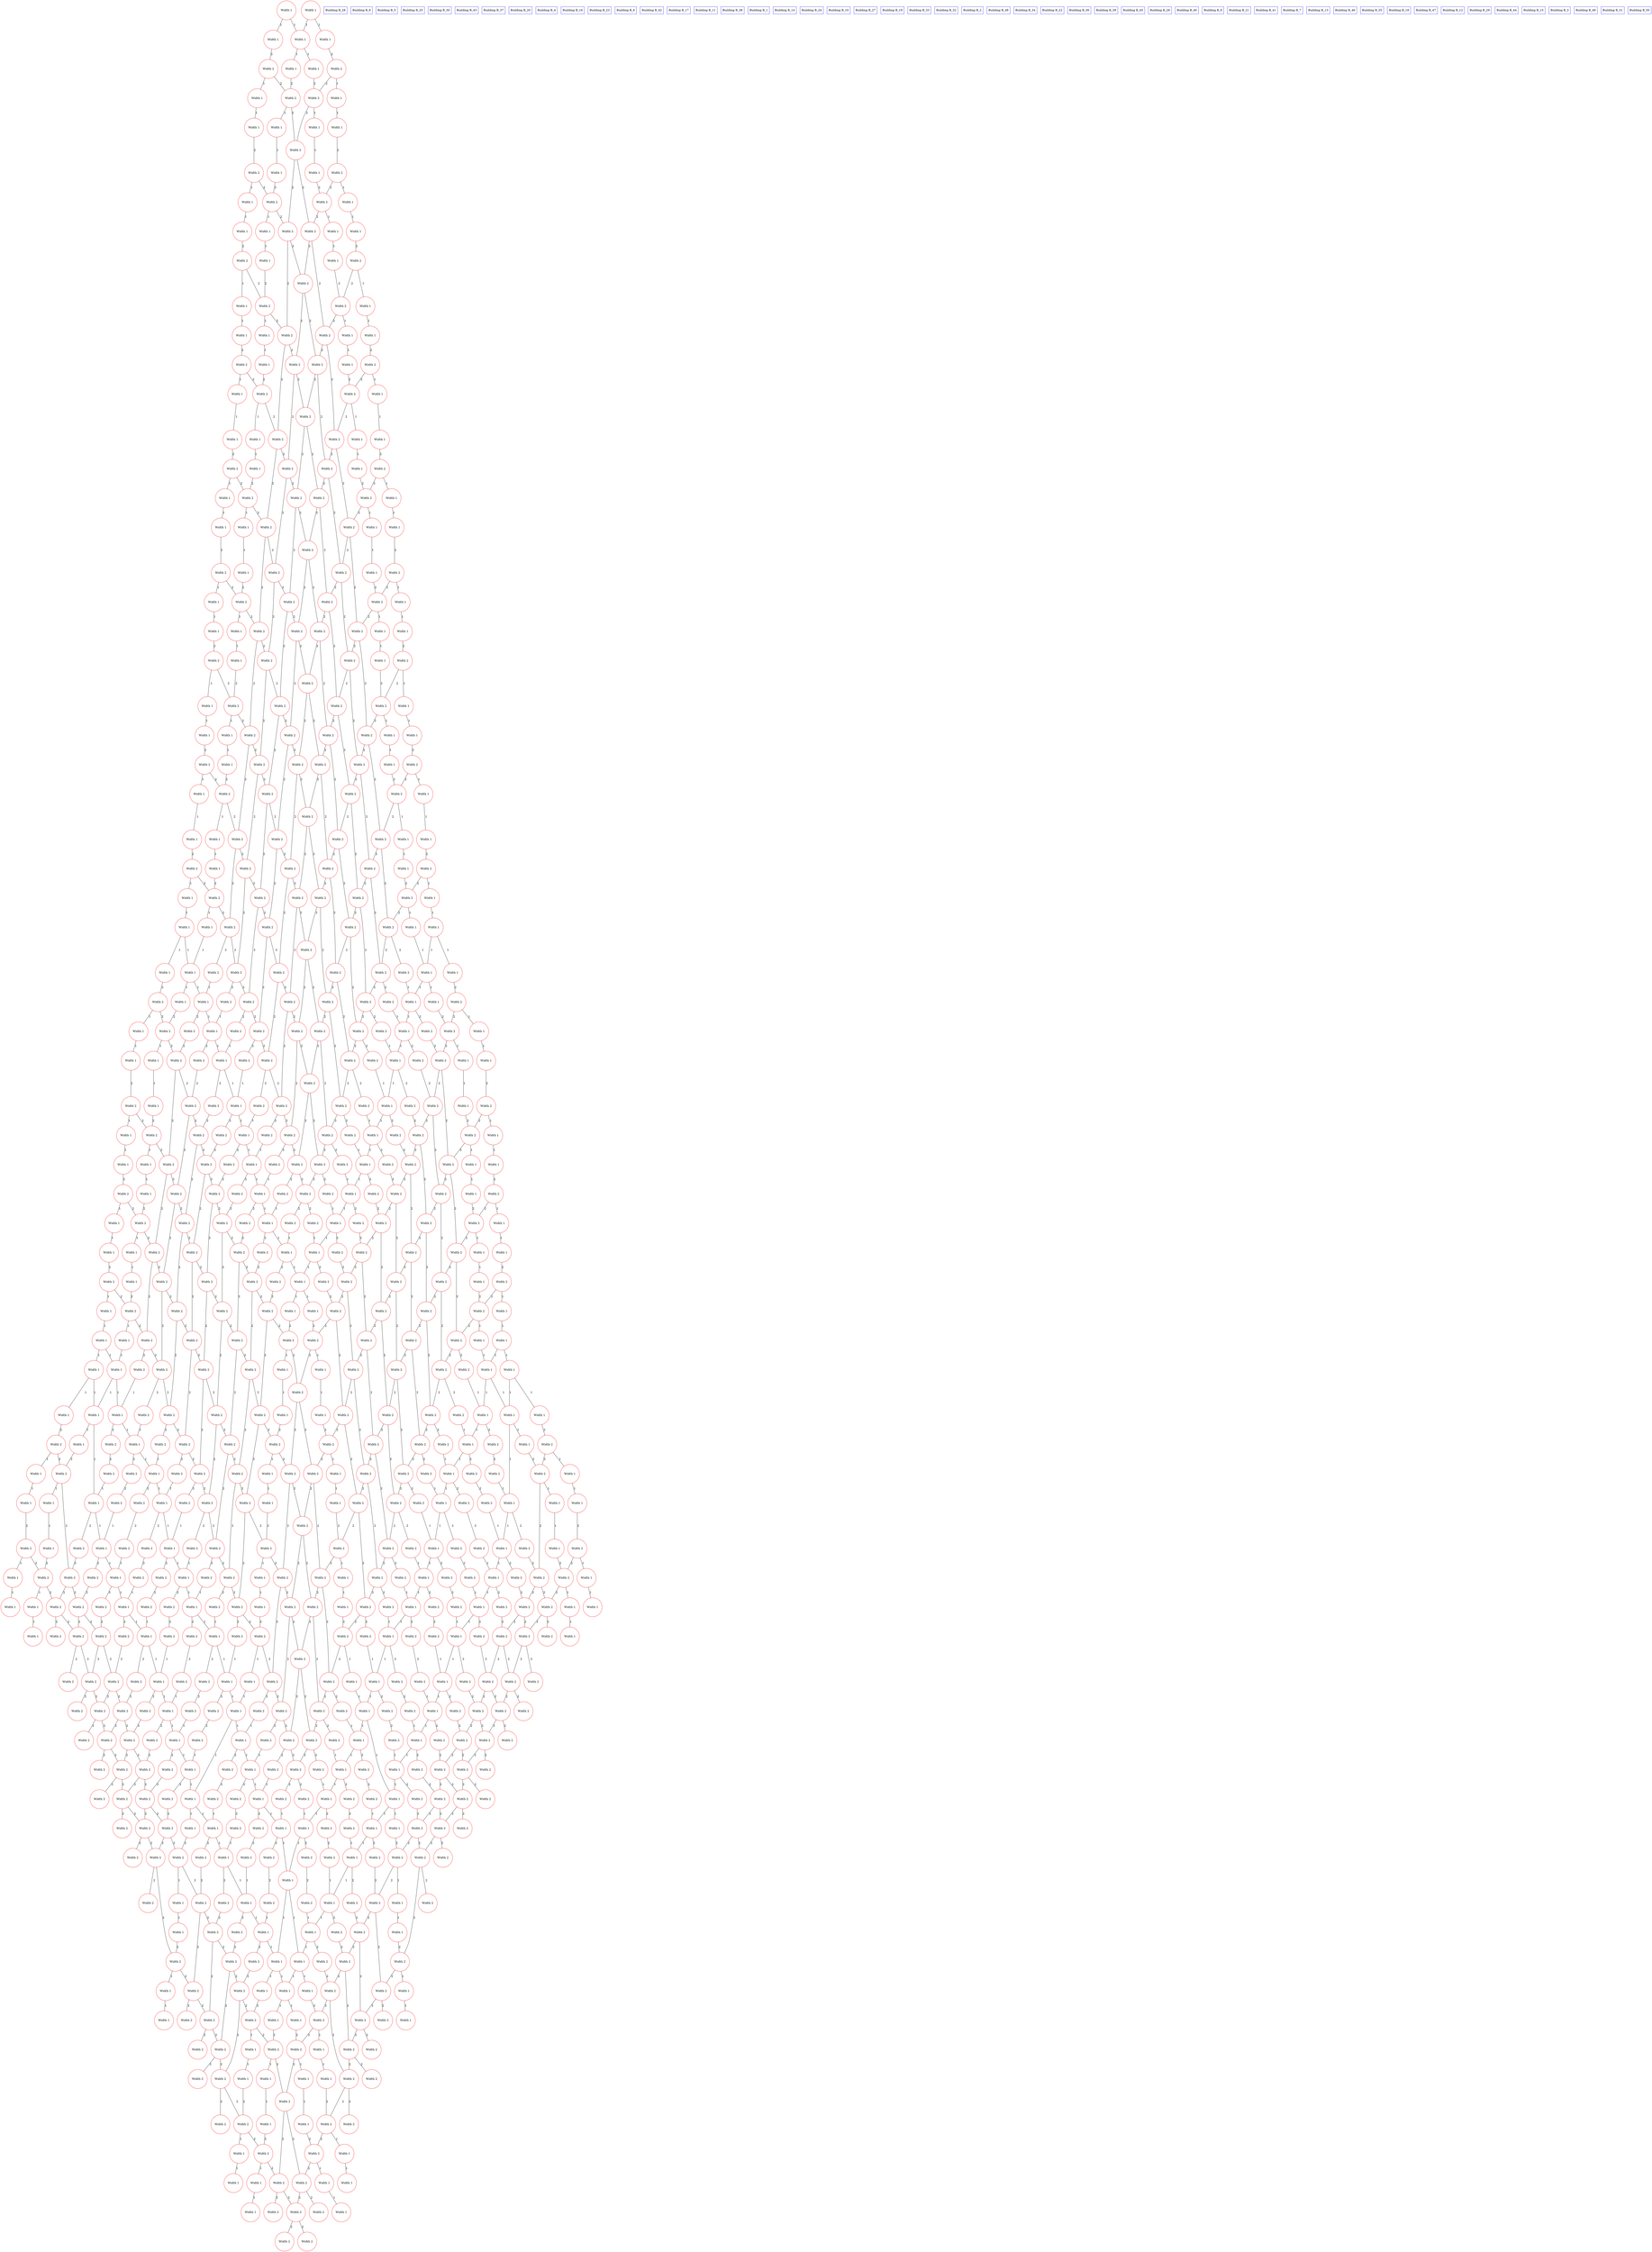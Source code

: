 graph G {
  "R_0_10" -- "R_10_10" [label="1"];
  "R_0_10" -- "R_0_19" [label="1"];
  "R_0_19" -- "R_0_20" [label="2"];
  "R_0_20" -- "R_10_20" [label="2"];
  "R_0_20" -- "R_0_21" [label="1"];
  "R_0_21" -- "R_0_29" [label="1"];
  "R_0_29" -- "R_0_30" [label="2"];
  "R_0_30" -- "R_10_30" [label="2"];
  "R_0_30" -- "R_0_31" [label="1"];
  "R_0_31" -- "R_0_39" [label="1"];
  "R_0_39" -- "R_0_40" [label="2"];
  "R_0_40" -- "R_10_40" [label="2"];
  "R_0_40" -- "R_0_41" [label="1"];
  "R_0_41" -- "R_0_49" [label="1"];
  "R_0_49" -- "R_0_50" [label="2"];
  "R_0_50" -- "R_10_50" [label="2"];
  "R_0_50" -- "R_0_51" [label="1"];
  "R_0_51" -- "R_0_59" [label="1"];
  "R_0_59" -- "R_0_60" [label="2"];
  "R_0_60" -- "R_10_60" [label="2"];
  "R_0_60" -- "R_0_61" [label="1"];
  "R_0_61" -- "R_0_69" [label="1"];
  "R_0_69" -- "R_0_70" [label="2"];
  "R_0_70" -- "R_10_70" [label="2"];
  "R_0_70" -- "R_0_71" [label="1"];
  "R_0_71" -- "R_0_79" [label="1"];
  "R_0_79" -- "R_0_80" [label="2"];
  "R_0_80" -- "R_10_80" [label="2"];
  "R_0_80" -- "R_0_81" [label="1"];
  "R_0_81" -- "R_0_89" [label="1"];
  "R_0_89" -- "R_0_90" [label="2"];
  "R_0_90" -- "R_10_90" [label="2"];
  "R_0_90" -- "R_0_91" [label="1"];
  "R_0_91" -- "R_0_99" [label="1"];
  "R_0_99" -- "R_0_100" [label="2"];
  "R_0_100" -- "R_10_100" [label="2"];
  "R_0_100" -- "R_0_101" [label="1"];
  "R_0_101" -- "R_0_110" [label="1"];
  "R_0_110" -- "R_10_110" [label="1"];
  "R_0_110" -- "R_0_119" [label="1"];
  "R_0_119" -- "R_0_120" [label="2"];
  "R_0_120" -- "R_10_120" [label="2"];
  "R_0_120" -- "R_0_121" [label="1"];
  "R_0_121" -- "R_0_129" [label="1"];
  "R_0_129" -- "R_0_130" [label="2"];
  "R_0_130" -- "R_10_130" [label="2"];
  "R_0_130" -- "R_0_131" [label="1"];
  "R_0_131" -- "R_0_139" [label="1"];
  "R_0_139" -- "R_0_140" [label="2"];
  "R_0_140" -- "R_10_140" [label="2"];
  "R_0_140" -- "R_0_141" [label="1"];
  "R_0_141" -- "R_0_149" [label="1"];
  "R_0_149" -- "R_0_150" [label="2"];
  "R_0_150" -- "R_10_150" [label="2"];
  "R_0_150" -- "R_0_151" [label="1"];
  "R_0_151" -- "R_0_160" [label="1"];
  "R_0_160" -- "R_10_160" [label="1"];
  "R_0_160" -- "R_0_170" [label="1"];
  "R_0_170" -- "R_10_170" [label="1"];
  "R_0_170" -- "R_0_179" [label="1"];
  "R_0_179" -- "R_0_180" [label="2"];
  "R_0_180" -- "R_10_180" [label="2"];
  "R_0_180" -- "R_0_181" [label="1"];
  "R_0_181" -- "R_0_189" [label="1"];
  "R_0_189" -- "R_0_190" [label="2"];
  "R_0_190" -- "R_10_190" [label="2"];
  "R_0_190" -- "R_0_191" [label="1"];
  "R_0_191" -- "R_0_199" [label="1"];
  "R_10_0" -- "R_19_0" [label="1"];
  "R_10_0" -- "R_10_10" [label="1"];
  "R_10_10" -- "R_19_10" [label="1"];
  "R_10_10" -- "R_10_19" [label="1"];
  "R_10_19" -- "R_10_20" [label="2"];
  "R_10_20" -- "R_20_20" [label="2"];
  "R_10_20" -- "R_10_21" [label="1"];
  "R_10_21" -- "R_10_29" [label="1"];
  "R_10_29" -- "R_10_30" [label="2"];
  "R_10_30" -- "R_20_30" [label="2"];
  "R_10_30" -- "R_10_31" [label="1"];
  "R_10_31" -- "R_10_39" [label="1"];
  "R_10_39" -- "R_10_40" [label="2"];
  "R_10_40" -- "R_20_40" [label="2"];
  "R_10_40" -- "R_10_41" [label="1"];
  "R_10_41" -- "R_10_49" [label="1"];
  "R_10_49" -- "R_10_50" [label="2"];
  "R_10_50" -- "R_20_50" [label="2"];
  "R_10_50" -- "R_10_51" [label="1"];
  "R_10_51" -- "R_10_59" [label="1"];
  "R_10_59" -- "R_10_60" [label="2"];
  "R_10_60" -- "R_20_60" [label="2"];
  "R_10_60" -- "R_10_61" [label="1"];
  "R_10_61" -- "R_10_69" [label="1"];
  "R_10_69" -- "R_10_70" [label="2"];
  "R_10_70" -- "R_20_70" [label="2"];
  "R_10_70" -- "R_10_71" [label="1"];
  "R_10_71" -- "R_10_79" [label="1"];
  "R_10_79" -- "R_10_80" [label="2"];
  "R_10_80" -- "R_20_80" [label="2"];
  "R_10_80" -- "R_10_81" [label="1"];
  "R_10_81" -- "R_10_89" [label="1"];
  "R_10_89" -- "R_10_90" [label="2"];
  "R_10_90" -- "R_20_90" [label="2"];
  "R_10_90" -- "R_10_91" [label="1"];
  "R_10_91" -- "R_10_99" [label="1"];
  "R_10_99" -- "R_10_100" [label="2"];
  "R_10_100" -- "R_20_100" [label="2"];
  "R_10_100" -- "R_10_101" [label="1"];
  "R_10_101" -- "R_10_110" [label="1"];
  "R_10_110" -- "R_20_110" [label="1"];
  "R_10_110" -- "R_10_119" [label="1"];
  "R_10_119" -- "R_10_120" [label="2"];
  "R_10_120" -- "R_20_120" [label="2"];
  "R_10_120" -- "R_10_121" [label="1"];
  "R_10_121" -- "R_10_129" [label="1"];
  "R_10_129" -- "R_10_130" [label="2"];
  "R_10_130" -- "R_20_130" [label="2"];
  "R_10_130" -- "R_10_131" [label="1"];
  "R_10_131" -- "R_10_139" [label="1"];
  "R_10_139" -- "R_10_140" [label="2"];
  "R_10_140" -- "R_20_140" [label="2"];
  "R_10_140" -- "R_10_141" [label="1"];
  "R_10_141" -- "R_10_149" [label="1"];
  "R_10_149" -- "R_10_150" [label="2"];
  "R_10_150" -- "R_20_150" [label="2"];
  "R_10_150" -- "R_10_151" [label="1"];
  "R_10_151" -- "R_10_160" [label="1"];
  "R_10_160" -- "R_20_160" [label="1"];
  "R_10_160" -- "R_10_170" [label="1"];
  "R_10_170" -- "R_20_170" [label="1"];
  "R_10_170" -- "R_10_179" [label="1"];
  "R_10_179" -- "R_10_180" [label="2"];
  "R_10_180" -- "R_20_180" [label="2"];
  "R_10_180" -- "R_10_181" [label="1"];
  "R_10_181" -- "R_10_189" [label="1"];
  "R_10_189" -- "R_10_190" [label="2"];
  "R_10_190" -- "R_20_190" [label="2"];
  "R_10_190" -- "R_10_191" [label="1"];
  "R_10_191" -- "R_10_199" [label="1"];
  "R_19_0" -- "R_20_0" [label="2"];
  "R_19_10" -- "R_20_10" [label="2"];
  "R_20_0" -- "R_21_0" [label="1"];
  "R_20_0" -- "R_20_10" [label="2"];
  "R_20_10" -- "R_21_10" [label="1"];
  "R_20_10" -- "R_20_20" [label="2"];
  "R_20_20" -- "R_30_20" [label="2"];
  "R_20_20" -- "R_20_30" [label="2"];
  "R_20_30" -- "R_30_30" [label="2"];
  "R_20_30" -- "R_20_40" [label="2"];
  "R_20_40" -- "R_30_40" [label="2"];
  "R_20_40" -- "R_20_50" [label="2"];
  "R_20_50" -- "R_30_50" [label="2"];
  "R_20_50" -- "R_20_60" [label="2"];
  "R_20_60" -- "R_30_60" [label="2"];
  "R_20_60" -- "R_20_70" [label="2"];
  "R_20_70" -- "R_30_70" [label="2"];
  "R_20_70" -- "R_20_80" [label="2"];
  "R_20_80" -- "R_30_80" [label="2"];
  "R_20_80" -- "R_20_90" [label="2"];
  "R_20_90" -- "R_30_90" [label="2"];
  "R_20_90" -- "R_20_100" [label="2"];
  "R_20_100" -- "R_30_100" [label="2"];
  "R_20_100" -- "R_20_109" [label="2"];
  "R_20_109" -- "R_20_110" [label="1"];
  "R_20_110" -- "R_30_110" [label="1"];
  "R_20_110" -- "R_20_111" [label="2"];
  "R_20_111" -- "R_20_120" [label="2"];
  "R_20_120" -- "R_30_120" [label="2"];
  "R_20_120" -- "R_20_130" [label="2"];
  "R_20_130" -- "R_30_130" [label="2"];
  "R_20_130" -- "R_20_140" [label="2"];
  "R_20_140" -- "R_30_140" [label="2"];
  "R_20_140" -- "R_20_150" [label="2"];
  "R_20_150" -- "R_30_150" [label="2"];
  "R_20_150" -- "R_20_159" [label="2"];
  "R_20_159" -- "R_20_160" [label="1"];
  "R_20_160" -- "R_30_160" [label="1"];
  "R_20_160" -- "R_20_161" [label="2"];
  "R_20_161" -- "R_20_169" [label="2"];
  "R_20_169" -- "R_20_170" [label="1"];
  "R_20_170" -- "R_30_170" [label="1"];
  "R_20_170" -- "R_20_171" [label="2"];
  "R_20_171" -- "R_20_180" [label="2"];
  "R_20_180" -- "R_30_180" [label="2"];
  "R_20_180" -- "R_20_190" [label="2"];
  "R_20_190" -- "R_30_190" [label="2"];
  "R_20_190" -- "R_20_199" [label="2"];
  "R_21_0" -- "R_29_0" [label="1"];
  "R_21_10" -- "R_29_10" [label="1"];
  "R_29_0" -- "R_30_0" [label="2"];
  "R_29_10" -- "R_30_10" [label="2"];
  "R_30_0" -- "R_31_0" [label="1"];
  "R_30_0" -- "R_30_10" [label="2"];
  "R_30_10" -- "R_31_10" [label="1"];
  "R_30_10" -- "R_30_20" [label="2"];
  "R_30_20" -- "R_40_20" [label="2"];
  "R_30_20" -- "R_30_30" [label="2"];
  "R_30_30" -- "R_40_30" [label="2"];
  "R_30_30" -- "R_30_40" [label="2"];
  "R_30_40" -- "R_40_40" [label="2"];
  "R_30_40" -- "R_30_50" [label="2"];
  "R_30_50" -- "R_40_50" [label="2"];
  "R_30_50" -- "R_30_60" [label="2"];
  "R_30_60" -- "R_40_60" [label="2"];
  "R_30_60" -- "R_30_70" [label="2"];
  "R_30_70" -- "R_40_70" [label="2"];
  "R_30_70" -- "R_30_80" [label="2"];
  "R_30_80" -- "R_40_80" [label="2"];
  "R_30_80" -- "R_30_90" [label="2"];
  "R_30_90" -- "R_40_90" [label="2"];
  "R_30_90" -- "R_30_100" [label="2"];
  "R_30_100" -- "R_40_100" [label="2"];
  "R_30_100" -- "R_30_109" [label="2"];
  "R_30_109" -- "R_30_110" [label="1"];
  "R_30_110" -- "R_40_110" [label="1"];
  "R_30_110" -- "R_30_111" [label="2"];
  "R_30_111" -- "R_30_120" [label="2"];
  "R_30_120" -- "R_40_120" [label="2"];
  "R_30_120" -- "R_30_130" [label="2"];
  "R_30_130" -- "R_40_130" [label="2"];
  "R_30_130" -- "R_30_140" [label="2"];
  "R_30_140" -- "R_40_140" [label="2"];
  "R_30_140" -- "R_30_150" [label="2"];
  "R_30_150" -- "R_40_150" [label="2"];
  "R_30_150" -- "R_30_159" [label="2"];
  "R_30_159" -- "R_30_160" [label="1"];
  "R_30_160" -- "R_40_160" [label="1"];
  "R_30_160" -- "R_30_161" [label="2"];
  "R_30_161" -- "R_30_169" [label="2"];
  "R_30_169" -- "R_30_170" [label="1"];
  "R_30_170" -- "R_40_170" [label="1"];
  "R_30_170" -- "R_30_171" [label="2"];
  "R_30_171" -- "R_30_180" [label="2"];
  "R_30_180" -- "R_40_180" [label="2"];
  "R_30_180" -- "R_30_190" [label="2"];
  "R_30_190" -- "R_40_190" [label="2"];
  "R_30_190" -- "R_30_199" [label="2"];
  "R_31_0" -- "R_39_0" [label="1"];
  "R_31_10" -- "R_39_10" [label="1"];
  "R_39_0" -- "R_40_0" [label="2"];
  "R_39_10" -- "R_40_10" [label="2"];
  "R_40_0" -- "R_41_0" [label="1"];
  "R_40_0" -- "R_40_10" [label="2"];
  "R_40_10" -- "R_41_10" [label="1"];
  "R_40_10" -- "R_40_20" [label="2"];
  "R_40_20" -- "R_50_20" [label="2"];
  "R_40_20" -- "R_40_30" [label="2"];
  "R_40_30" -- "R_50_30" [label="2"];
  "R_40_30" -- "R_40_40" [label="2"];
  "R_40_40" -- "R_50_40" [label="2"];
  "R_40_40" -- "R_40_50" [label="2"];
  "R_40_50" -- "R_50_50" [label="2"];
  "R_40_50" -- "R_40_60" [label="2"];
  "R_40_60" -- "R_50_60" [label="2"];
  "R_40_60" -- "R_40_70" [label="2"];
  "R_40_70" -- "R_50_70" [label="2"];
  "R_40_70" -- "R_40_80" [label="2"];
  "R_40_80" -- "R_50_80" [label="2"];
  "R_40_80" -- "R_40_90" [label="2"];
  "R_40_90" -- "R_50_90" [label="2"];
  "R_40_90" -- "R_40_100" [label="2"];
  "R_40_100" -- "R_50_100" [label="2"];
  "R_40_100" -- "R_40_109" [label="2"];
  "R_40_109" -- "R_40_110" [label="1"];
  "R_40_110" -- "R_50_110" [label="1"];
  "R_40_110" -- "R_40_111" [label="2"];
  "R_40_111" -- "R_40_120" [label="2"];
  "R_40_120" -- "R_50_120" [label="2"];
  "R_40_120" -- "R_40_130" [label="2"];
  "R_40_130" -- "R_50_130" [label="2"];
  "R_40_130" -- "R_40_140" [label="2"];
  "R_40_140" -- "R_50_140" [label="2"];
  "R_40_140" -- "R_40_150" [label="2"];
  "R_40_150" -- "R_50_150" [label="2"];
  "R_40_150" -- "R_40_159" [label="2"];
  "R_40_159" -- "R_40_160" [label="1"];
  "R_40_160" -- "R_50_160" [label="1"];
  "R_40_160" -- "R_40_161" [label="2"];
  "R_40_161" -- "R_40_169" [label="2"];
  "R_40_169" -- "R_40_170" [label="1"];
  "R_40_170" -- "R_50_170" [label="1"];
  "R_40_170" -- "R_40_171" [label="2"];
  "R_40_171" -- "R_40_180" [label="2"];
  "R_40_180" -- "R_50_180" [label="2"];
  "R_40_180" -- "R_40_190" [label="2"];
  "R_40_190" -- "R_50_190" [label="2"];
  "R_40_190" -- "R_40_199" [label="2"];
  "R_41_0" -- "R_49_0" [label="1"];
  "R_41_10" -- "R_49_10" [label="1"];
  "R_49_0" -- "R_50_0" [label="2"];
  "R_49_10" -- "R_50_10" [label="2"];
  "R_50_0" -- "R_51_0" [label="1"];
  "R_50_0" -- "R_50_10" [label="2"];
  "R_50_10" -- "R_51_10" [label="1"];
  "R_50_10" -- "R_50_20" [label="2"];
  "R_50_20" -- "R_60_20" [label="2"];
  "R_50_20" -- "R_50_30" [label="2"];
  "R_50_30" -- "R_60_30" [label="2"];
  "R_50_30" -- "R_50_40" [label="2"];
  "R_50_40" -- "R_60_40" [label="2"];
  "R_50_40" -- "R_50_50" [label="2"];
  "R_50_50" -- "R_60_50" [label="2"];
  "R_50_50" -- "R_50_60" [label="2"];
  "R_50_60" -- "R_60_60" [label="2"];
  "R_50_60" -- "R_50_70" [label="2"];
  "R_50_70" -- "R_60_70" [label="2"];
  "R_50_70" -- "R_50_80" [label="2"];
  "R_50_80" -- "R_60_80" [label="2"];
  "R_50_80" -- "R_50_90" [label="2"];
  "R_50_90" -- "R_60_90" [label="2"];
  "R_50_90" -- "R_50_100" [label="2"];
  "R_50_100" -- "R_60_100" [label="2"];
  "R_50_100" -- "R_50_109" [label="2"];
  "R_50_109" -- "R_50_110" [label="1"];
  "R_50_110" -- "R_60_110" [label="1"];
  "R_50_110" -- "R_50_111" [label="2"];
  "R_50_111" -- "R_50_120" [label="2"];
  "R_50_120" -- "R_60_120" [label="2"];
  "R_50_120" -- "R_50_130" [label="2"];
  "R_50_130" -- "R_60_130" [label="2"];
  "R_50_130" -- "R_50_140" [label="2"];
  "R_50_140" -- "R_60_140" [label="2"];
  "R_50_140" -- "R_50_150" [label="2"];
  "R_50_150" -- "R_60_150" [label="2"];
  "R_50_150" -- "R_50_159" [label="2"];
  "R_50_159" -- "R_50_160" [label="1"];
  "R_50_160" -- "R_60_160" [label="1"];
  "R_50_160" -- "R_50_161" [label="2"];
  "R_50_161" -- "R_50_169" [label="2"];
  "R_50_169" -- "R_50_170" [label="1"];
  "R_50_170" -- "R_60_170" [label="1"];
  "R_50_170" -- "R_50_171" [label="2"];
  "R_50_171" -- "R_50_180" [label="2"];
  "R_50_180" -- "R_60_180" [label="2"];
  "R_50_180" -- "R_50_190" [label="2"];
  "R_50_190" -- "R_60_190" [label="2"];
  "R_50_190" -- "R_50_199" [label="2"];
  "R_51_0" -- "R_59_0" [label="1"];
  "R_51_10" -- "R_59_10" [label="1"];
  "R_59_0" -- "R_60_0" [label="2"];
  "R_59_10" -- "R_60_10" [label="2"];
  "R_60_0" -- "R_61_0" [label="1"];
  "R_60_0" -- "R_60_10" [label="2"];
  "R_60_10" -- "R_61_10" [label="1"];
  "R_60_10" -- "R_60_20" [label="2"];
  "R_60_20" -- "R_70_20" [label="2"];
  "R_60_20" -- "R_60_30" [label="2"];
  "R_60_30" -- "R_70_30" [label="2"];
  "R_60_30" -- "R_60_40" [label="2"];
  "R_60_40" -- "R_70_40" [label="2"];
  "R_60_40" -- "R_60_50" [label="2"];
  "R_60_50" -- "R_70_50" [label="2"];
  "R_60_50" -- "R_60_60" [label="2"];
  "R_60_60" -- "R_70_60" [label="2"];
  "R_60_60" -- "R_60_70" [label="2"];
  "R_60_70" -- "R_70_70" [label="2"];
  "R_60_70" -- "R_60_80" [label="2"];
  "R_60_80" -- "R_70_80" [label="2"];
  "R_60_80" -- "R_60_90" [label="2"];
  "R_60_90" -- "R_70_90" [label="2"];
  "R_60_90" -- "R_60_100" [label="2"];
  "R_60_100" -- "R_70_100" [label="2"];
  "R_60_100" -- "R_60_109" [label="2"];
  "R_60_109" -- "R_60_110" [label="1"];
  "R_60_110" -- "R_70_110" [label="1"];
  "R_60_110" -- "R_60_111" [label="2"];
  "R_60_111" -- "R_60_120" [label="2"];
  "R_60_120" -- "R_70_120" [label="2"];
  "R_60_120" -- "R_60_130" [label="2"];
  "R_60_130" -- "R_70_130" [label="2"];
  "R_60_130" -- "R_60_140" [label="2"];
  "R_60_140" -- "R_70_140" [label="2"];
  "R_60_140" -- "R_60_150" [label="2"];
  "R_60_150" -- "R_70_150" [label="2"];
  "R_60_150" -- "R_60_159" [label="2"];
  "R_60_159" -- "R_60_160" [label="1"];
  "R_60_160" -- "R_70_160" [label="1"];
  "R_60_160" -- "R_60_161" [label="2"];
  "R_60_161" -- "R_60_169" [label="2"];
  "R_60_169" -- "R_60_170" [label="1"];
  "R_60_170" -- "R_70_170" [label="1"];
  "R_60_170" -- "R_60_171" [label="2"];
  "R_60_171" -- "R_60_180" [label="2"];
  "R_60_180" -- "R_70_180" [label="2"];
  "R_60_180" -- "R_60_190" [label="2"];
  "R_60_190" -- "R_70_190" [label="2"];
  "R_60_190" -- "R_60_199" [label="2"];
  "R_61_0" -- "R_69_0" [label="1"];
  "R_61_10" -- "R_69_10" [label="1"];
  "R_69_0" -- "R_70_0" [label="2"];
  "R_69_10" -- "R_70_10" [label="2"];
  "R_70_0" -- "R_71_0" [label="1"];
  "R_70_0" -- "R_70_10" [label="2"];
  "R_70_10" -- "R_71_10" [label="1"];
  "R_70_10" -- "R_70_20" [label="2"];
  "R_70_20" -- "R_80_20" [label="2"];
  "R_70_20" -- "R_70_30" [label="2"];
  "R_70_30" -- "R_80_30" [label="2"];
  "R_70_30" -- "R_70_40" [label="2"];
  "R_70_40" -- "R_80_40" [label="2"];
  "R_70_40" -- "R_70_50" [label="2"];
  "R_70_50" -- "R_80_50" [label="2"];
  "R_70_50" -- "R_70_60" [label="2"];
  "R_70_60" -- "R_80_60" [label="2"];
  "R_70_60" -- "R_70_70" [label="2"];
  "R_70_70" -- "R_80_70" [label="2"];
  "R_70_70" -- "R_70_80" [label="2"];
  "R_70_80" -- "R_80_80" [label="2"];
  "R_70_80" -- "R_70_90" [label="2"];
  "R_70_90" -- "R_80_90" [label="2"];
  "R_70_90" -- "R_70_100" [label="2"];
  "R_70_100" -- "R_80_100" [label="2"];
  "R_70_100" -- "R_70_109" [label="2"];
  "R_70_109" -- "R_70_110" [label="1"];
  "R_70_110" -- "R_80_110" [label="1"];
  "R_70_110" -- "R_70_111" [label="2"];
  "R_70_111" -- "R_70_120" [label="2"];
  "R_70_120" -- "R_80_120" [label="2"];
  "R_70_120" -- "R_70_130" [label="2"];
  "R_70_130" -- "R_80_130" [label="2"];
  "R_70_130" -- "R_70_140" [label="2"];
  "R_70_140" -- "R_80_140" [label="2"];
  "R_70_140" -- "R_70_150" [label="2"];
  "R_70_150" -- "R_80_150" [label="2"];
  "R_70_150" -- "R_70_159" [label="2"];
  "R_70_159" -- "R_70_160" [label="1"];
  "R_70_160" -- "R_80_160" [label="1"];
  "R_70_160" -- "R_70_161" [label="2"];
  "R_70_161" -- "R_70_169" [label="2"];
  "R_70_169" -- "R_70_170" [label="1"];
  "R_70_170" -- "R_80_170" [label="1"];
  "R_70_170" -- "R_70_171" [label="2"];
  "R_70_171" -- "R_70_180" [label="2"];
  "R_70_180" -- "R_80_180" [label="2"];
  "R_70_180" -- "R_70_190" [label="2"];
  "R_70_190" -- "R_80_190" [label="2"];
  "R_70_190" -- "R_70_199" [label="2"];
  "R_71_0" -- "R_79_0" [label="1"];
  "R_71_10" -- "R_79_10" [label="1"];
  "R_79_0" -- "R_80_0" [label="2"];
  "R_79_10" -- "R_80_10" [label="2"];
  "R_80_0" -- "R_81_0" [label="1"];
  "R_80_0" -- "R_80_10" [label="2"];
  "R_80_10" -- "R_81_10" [label="1"];
  "R_80_10" -- "R_80_20" [label="2"];
  "R_80_20" -- "R_90_20" [label="2"];
  "R_80_20" -- "R_80_30" [label="2"];
  "R_80_30" -- "R_90_30" [label="2"];
  "R_80_30" -- "R_80_40" [label="2"];
  "R_80_40" -- "R_90_40" [label="2"];
  "R_80_40" -- "R_80_50" [label="2"];
  "R_80_50" -- "R_90_50" [label="2"];
  "R_80_50" -- "R_80_60" [label="2"];
  "R_80_60" -- "R_90_60" [label="2"];
  "R_80_60" -- "R_80_70" [label="2"];
  "R_80_70" -- "R_90_70" [label="2"];
  "R_80_70" -- "R_80_80" [label="2"];
  "R_80_80" -- "R_90_80" [label="2"];
  "R_80_80" -- "R_80_90" [label="2"];
  "R_80_90" -- "R_90_90" [label="2"];
  "R_80_90" -- "R_80_100" [label="2"];
  "R_80_100" -- "R_90_100" [label="2"];
  "R_80_100" -- "R_80_109" [label="2"];
  "R_80_109" -- "R_80_110" [label="1"];
  "R_80_110" -- "R_90_110" [label="1"];
  "R_80_110" -- "R_80_111" [label="2"];
  "R_80_111" -- "R_80_120" [label="2"];
  "R_80_120" -- "R_90_120" [label="2"];
  "R_80_120" -- "R_80_130" [label="2"];
  "R_80_130" -- "R_90_130" [label="2"];
  "R_80_130" -- "R_80_140" [label="2"];
  "R_80_140" -- "R_90_140" [label="2"];
  "R_80_140" -- "R_80_150" [label="2"];
  "R_80_150" -- "R_90_150" [label="2"];
  "R_80_150" -- "R_80_159" [label="2"];
  "R_80_159" -- "R_80_160" [label="1"];
  "R_80_160" -- "R_90_160" [label="1"];
  "R_80_160" -- "R_80_161" [label="2"];
  "R_80_161" -- "R_80_169" [label="2"];
  "R_80_169" -- "R_80_170" [label="1"];
  "R_80_170" -- "R_90_170" [label="1"];
  "R_80_170" -- "R_80_171" [label="2"];
  "R_80_171" -- "R_80_180" [label="2"];
  "R_80_180" -- "R_90_180" [label="2"];
  "R_80_180" -- "R_80_190" [label="2"];
  "R_80_190" -- "R_90_190" [label="2"];
  "R_80_190" -- "R_80_199" [label="2"];
  "R_81_0" -- "R_89_0" [label="1"];
  "R_81_10" -- "R_89_10" [label="1"];
  "R_89_0" -- "R_90_0" [label="2"];
  "R_89_10" -- "R_90_10" [label="2"];
  "R_90_0" -- "R_91_0" [label="1"];
  "R_90_0" -- "R_90_10" [label="2"];
  "R_90_10" -- "R_91_10" [label="1"];
  "R_90_10" -- "R_90_20" [label="2"];
  "R_90_20" -- "R_100_20" [label="2"];
  "R_90_20" -- "R_90_30" [label="2"];
  "R_90_30" -- "R_100_30" [label="2"];
  "R_90_30" -- "R_90_40" [label="2"];
  "R_90_40" -- "R_100_40" [label="2"];
  "R_90_40" -- "R_90_50" [label="2"];
  "R_90_50" -- "R_100_50" [label="2"];
  "R_90_50" -- "R_90_60" [label="2"];
  "R_90_60" -- "R_100_60" [label="2"];
  "R_90_60" -- "R_90_70" [label="2"];
  "R_90_70" -- "R_100_70" [label="2"];
  "R_90_70" -- "R_90_80" [label="2"];
  "R_90_80" -- "R_100_80" [label="2"];
  "R_90_80" -- "R_90_90" [label="2"];
  "R_90_90" -- "R_100_90" [label="2"];
  "R_90_90" -- "R_90_100" [label="2"];
  "R_90_100" -- "R_100_100" [label="2"];
  "R_90_100" -- "R_90_109" [label="2"];
  "R_90_109" -- "R_90_110" [label="1"];
  "R_90_110" -- "R_100_110" [label="1"];
  "R_90_110" -- "R_90_111" [label="2"];
  "R_90_111" -- "R_90_120" [label="2"];
  "R_90_120" -- "R_100_120" [label="2"];
  "R_90_120" -- "R_90_130" [label="2"];
  "R_90_130" -- "R_100_130" [label="2"];
  "R_90_130" -- "R_90_140" [label="2"];
  "R_90_140" -- "R_100_140" [label="2"];
  "R_90_140" -- "R_90_150" [label="2"];
  "R_90_150" -- "R_100_150" [label="2"];
  "R_90_150" -- "R_90_159" [label="2"];
  "R_90_159" -- "R_90_160" [label="1"];
  "R_90_160" -- "R_100_160" [label="1"];
  "R_90_160" -- "R_90_161" [label="2"];
  "R_90_161" -- "R_90_169" [label="2"];
  "R_90_169" -- "R_90_170" [label="1"];
  "R_90_170" -- "R_100_170" [label="1"];
  "R_90_170" -- "R_90_171" [label="2"];
  "R_90_171" -- "R_90_180" [label="2"];
  "R_90_180" -- "R_100_180" [label="2"];
  "R_90_180" -- "R_90_190" [label="2"];
  "R_90_190" -- "R_100_190" [label="2"];
  "R_90_190" -- "R_90_199" [label="2"];
  "R_91_0" -- "R_99_0" [label="1"];
  "R_91_10" -- "R_99_10" [label="1"];
  "R_99_0" -- "R_100_0" [label="2"];
  "R_99_10" -- "R_100_10" [label="2"];
  "R_100_0" -- "R_101_0" [label="1"];
  "R_100_0" -- "R_100_10" [label="2"];
  "R_100_10" -- "R_101_10" [label="1"];
  "R_100_10" -- "R_100_20" [label="2"];
  "R_100_20" -- "R_109_20" [label="2"];
  "R_100_20" -- "R_100_30" [label="2"];
  "R_100_30" -- "R_109_30" [label="2"];
  "R_100_30" -- "R_100_40" [label="2"];
  "R_100_40" -- "R_109_40" [label="2"];
  "R_100_40" -- "R_100_50" [label="2"];
  "R_100_50" -- "R_109_50" [label="2"];
  "R_100_50" -- "R_100_60" [label="2"];
  "R_100_60" -- "R_109_60" [label="2"];
  "R_100_60" -- "R_100_70" [label="2"];
  "R_100_70" -- "R_109_70" [label="2"];
  "R_100_70" -- "R_100_80" [label="2"];
  "R_100_80" -- "R_109_80" [label="2"];
  "R_100_80" -- "R_100_90" [label="2"];
  "R_100_90" -- "R_109_90" [label="2"];
  "R_100_90" -- "R_100_100" [label="2"];
  "R_100_100" -- "R_109_100" [label="2"];
  "R_100_100" -- "R_100_109" [label="2"];
  "R_100_109" -- "R_100_110" [label="1"];
  "R_100_110" -- "R_110_110" [label="1"];
  "R_100_110" -- "R_100_111" [label="2"];
  "R_100_111" -- "R_100_120" [label="2"];
  "R_100_120" -- "R_110_120" [label="2"];
  "R_100_120" -- "R_100_130" [label="2"];
  "R_100_130" -- "R_110_130" [label="2"];
  "R_100_130" -- "R_100_140" [label="2"];
  "R_100_140" -- "R_110_140" [label="2"];
  "R_100_140" -- "R_100_150" [label="2"];
  "R_100_150" -- "R_110_150" [label="2"];
  "R_100_150" -- "R_100_159" [label="2"];
  "R_100_159" -- "R_100_160" [label="1"];
  "R_100_160" -- "R_110_160" [label="1"];
  "R_100_160" -- "R_100_161" [label="2"];
  "R_100_161" -- "R_100_169" [label="2"];
  "R_100_169" -- "R_100_170" [label="1"];
  "R_100_170" -- "R_110_170" [label="1"];
  "R_100_170" -- "R_100_171" [label="2"];
  "R_100_171" -- "R_100_180" [label="2"];
  "R_100_180" -- "R_110_180" [label="2"];
  "R_100_180" -- "R_100_190" [label="2"];
  "R_100_190" -- "R_110_190" [label="2"];
  "R_100_190" -- "R_100_199" [label="2"];
  "R_101_0" -- "R_110_0" [label="1"];
  "R_101_10" -- "R_110_10" [label="1"];
  "R_109_20" -- "R_110_20" [label="1"];
  "R_109_30" -- "R_110_30" [label="1"];
  "R_109_40" -- "R_110_40" [label="1"];
  "R_109_50" -- "R_110_50" [label="1"];
  "R_109_60" -- "R_110_60" [label="1"];
  "R_109_70" -- "R_110_70" [label="1"];
  "R_109_80" -- "R_110_80" [label="1"];
  "R_109_90" -- "R_110_90" [label="1"];
  "R_109_100" -- "R_110_100" [label="1"];
  "R_110_0" -- "R_119_0" [label="1"];
  "R_110_0" -- "R_110_10" [label="1"];
  "R_110_10" -- "R_119_10" [label="1"];
  "R_110_10" -- "R_110_20" [label="1"];
  "R_110_20" -- "R_111_20" [label="2"];
  "R_110_20" -- "R_110_30" [label="1"];
  "R_110_30" -- "R_111_30" [label="2"];
  "R_110_30" -- "R_110_40" [label="1"];
  "R_110_40" -- "R_111_40" [label="2"];
  "R_110_40" -- "R_110_50" [label="1"];
  "R_110_50" -- "R_111_50" [label="2"];
  "R_110_50" -- "R_110_60" [label="1"];
  "R_110_60" -- "R_111_60" [label="2"];
  "R_110_60" -- "R_110_70" [label="1"];
  "R_110_70" -- "R_111_70" [label="2"];
  "R_110_70" -- "R_110_80" [label="1"];
  "R_110_80" -- "R_111_80" [label="2"];
  "R_110_80" -- "R_110_90" [label="1"];
  "R_110_90" -- "R_111_90" [label="2"];
  "R_110_90" -- "R_110_100" [label="1"];
  "R_110_100" -- "R_111_100" [label="2"];
  "R_110_100" -- "R_110_110" [label="1"];
  "R_110_110" -- "R_119_110" [label="1"];
  "R_110_110" -- "R_110_119" [label="1"];
  "R_110_119" -- "R_110_120" [label="2"];
  "R_110_120" -- "R_120_120" [label="2"];
  "R_110_120" -- "R_110_121" [label="1"];
  "R_110_121" -- "R_110_129" [label="1"];
  "R_110_129" -- "R_110_130" [label="2"];
  "R_110_130" -- "R_120_130" [label="2"];
  "R_110_130" -- "R_110_131" [label="1"];
  "R_110_131" -- "R_110_139" [label="1"];
  "R_110_139" -- "R_110_140" [label="2"];
  "R_110_140" -- "R_120_140" [label="2"];
  "R_110_140" -- "R_110_141" [label="1"];
  "R_110_141" -- "R_110_149" [label="1"];
  "R_110_149" -- "R_110_150" [label="2"];
  "R_110_150" -- "R_120_150" [label="2"];
  "R_110_150" -- "R_110_151" [label="1"];
  "R_110_151" -- "R_110_160" [label="1"];
  "R_110_160" -- "R_120_160" [label="1"];
  "R_110_160" -- "R_110_170" [label="1"];
  "R_110_170" -- "R_120_170" [label="1"];
  "R_110_170" -- "R_110_179" [label="1"];
  "R_110_179" -- "R_110_180" [label="2"];
  "R_110_180" -- "R_120_180" [label="2"];
  "R_110_180" -- "R_110_181" [label="1"];
  "R_110_181" -- "R_110_189" [label="1"];
  "R_110_189" -- "R_110_190" [label="2"];
  "R_110_190" -- "R_120_190" [label="2"];
  "R_110_190" -- "R_110_191" [label="1"];
  "R_110_191" -- "R_110_199" [label="1"];
  "R_111_20" -- "R_120_20" [label="2"];
  "R_111_30" -- "R_120_30" [label="2"];
  "R_111_40" -- "R_120_40" [label="2"];
  "R_111_50" -- "R_120_50" [label="2"];
  "R_111_60" -- "R_120_60" [label="2"];
  "R_111_70" -- "R_120_70" [label="2"];
  "R_111_80" -- "R_120_80" [label="2"];
  "R_111_90" -- "R_120_90" [label="2"];
  "R_111_100" -- "R_120_100" [label="2"];
  "R_119_0" -- "R_120_0" [label="2"];
  "R_119_10" -- "R_120_10" [label="2"];
  "R_119_110" -- "R_120_110" [label="2"];
  "R_120_0" -- "R_121_0" [label="1"];
  "R_120_0" -- "R_120_10" [label="2"];
  "R_120_10" -- "R_121_10" [label="1"];
  "R_120_10" -- "R_120_20" [label="2"];
  "R_120_20" -- "R_130_20" [label="2"];
  "R_120_20" -- "R_120_30" [label="2"];
  "R_120_30" -- "R_130_30" [label="2"];
  "R_120_30" -- "R_120_40" [label="2"];
  "R_120_40" -- "R_130_40" [label="2"];
  "R_120_40" -- "R_120_50" [label="2"];
  "R_120_50" -- "R_130_50" [label="2"];
  "R_120_50" -- "R_120_60" [label="2"];
  "R_120_60" -- "R_130_60" [label="2"];
  "R_120_60" -- "R_120_70" [label="2"];
  "R_120_70" -- "R_130_70" [label="2"];
  "R_120_70" -- "R_120_80" [label="2"];
  "R_120_80" -- "R_130_80" [label="2"];
  "R_120_80" -- "R_120_90" [label="2"];
  "R_120_90" -- "R_130_90" [label="2"];
  "R_120_90" -- "R_120_100" [label="2"];
  "R_120_100" -- "R_130_100" [label="2"];
  "R_120_100" -- "R_120_110" [label="2"];
  "R_120_110" -- "R_121_110" [label="1"];
  "R_120_110" -- "R_120_120" [label="2"];
  "R_120_120" -- "R_130_120" [label="2"];
  "R_120_120" -- "R_120_130" [label="2"];
  "R_120_130" -- "R_130_130" [label="2"];
  "R_120_130" -- "R_120_140" [label="2"];
  "R_120_140" -- "R_130_140" [label="2"];
  "R_120_140" -- "R_120_150" [label="2"];
  "R_120_150" -- "R_130_150" [label="2"];
  "R_120_150" -- "R_120_159" [label="2"];
  "R_120_159" -- "R_120_160" [label="1"];
  "R_120_160" -- "R_130_160" [label="1"];
  "R_120_160" -- "R_120_161" [label="2"];
  "R_120_161" -- "R_120_169" [label="2"];
  "R_120_169" -- "R_120_170" [label="1"];
  "R_120_170" -- "R_130_170" [label="1"];
  "R_120_170" -- "R_120_171" [label="2"];
  "R_120_171" -- "R_120_180" [label="2"];
  "R_120_180" -- "R_130_180" [label="2"];
  "R_120_180" -- "R_120_190" [label="2"];
  "R_120_190" -- "R_130_190" [label="2"];
  "R_120_190" -- "R_120_199" [label="2"];
  "R_121_0" -- "R_129_0" [label="1"];
  "R_121_10" -- "R_129_10" [label="1"];
  "R_121_110" -- "R_129_110" [label="1"];
  "R_129_0" -- "R_130_0" [label="2"];
  "R_129_10" -- "R_130_10" [label="2"];
  "R_129_110" -- "R_130_110" [label="2"];
  "R_130_0" -- "R_131_0" [label="1"];
  "R_130_0" -- "R_130_10" [label="2"];
  "R_130_10" -- "R_131_10" [label="1"];
  "R_130_10" -- "R_130_20" [label="2"];
  "R_130_20" -- "R_140_20" [label="2"];
  "R_130_20" -- "R_130_30" [label="2"];
  "R_130_30" -- "R_140_30" [label="2"];
  "R_130_30" -- "R_130_40" [label="2"];
  "R_130_40" -- "R_140_40" [label="2"];
  "R_130_40" -- "R_130_50" [label="2"];
  "R_130_50" -- "R_140_50" [label="2"];
  "R_130_50" -- "R_130_60" [label="2"];
  "R_130_60" -- "R_140_60" [label="2"];
  "R_130_60" -- "R_130_70" [label="2"];
  "R_130_70" -- "R_140_70" [label="2"];
  "R_130_70" -- "R_130_80" [label="2"];
  "R_130_80" -- "R_140_80" [label="2"];
  "R_130_80" -- "R_130_90" [label="2"];
  "R_130_90" -- "R_140_90" [label="2"];
  "R_130_90" -- "R_130_100" [label="2"];
  "R_130_100" -- "R_140_100" [label="2"];
  "R_130_100" -- "R_130_110" [label="2"];
  "R_130_110" -- "R_131_110" [label="1"];
  "R_130_110" -- "R_130_120" [label="2"];
  "R_130_120" -- "R_140_120" [label="2"];
  "R_130_120" -- "R_130_130" [label="2"];
  "R_130_130" -- "R_140_130" [label="2"];
  "R_130_130" -- "R_130_140" [label="2"];
  "R_130_140" -- "R_140_140" [label="2"];
  "R_130_140" -- "R_130_150" [label="2"];
  "R_130_150" -- "R_140_150" [label="2"];
  "R_130_150" -- "R_130_159" [label="2"];
  "R_130_159" -- "R_130_160" [label="1"];
  "R_130_160" -- "R_140_160" [label="1"];
  "R_130_160" -- "R_130_161" [label="2"];
  "R_130_161" -- "R_130_169" [label="2"];
  "R_130_169" -- "R_130_170" [label="1"];
  "R_130_170" -- "R_140_170" [label="1"];
  "R_130_170" -- "R_130_171" [label="2"];
  "R_130_171" -- "R_130_180" [label="2"];
  "R_130_180" -- "R_140_180" [label="2"];
  "R_130_180" -- "R_130_190" [label="2"];
  "R_130_190" -- "R_140_190" [label="2"];
  "R_130_190" -- "R_130_199" [label="2"];
  "R_131_0" -- "R_139_0" [label="1"];
  "R_131_10" -- "R_139_10" [label="1"];
  "R_131_110" -- "R_139_110" [label="1"];
  "R_139_0" -- "R_140_0" [label="2"];
  "R_139_10" -- "R_140_10" [label="2"];
  "R_139_110" -- "R_140_110" [label="2"];
  "R_140_0" -- "R_141_0" [label="1"];
  "R_140_0" -- "R_140_10" [label="2"];
  "R_140_10" -- "R_141_10" [label="1"];
  "R_140_10" -- "R_140_20" [label="2"];
  "R_140_20" -- "R_150_20" [label="2"];
  "R_140_20" -- "R_140_30" [label="2"];
  "R_140_30" -- "R_150_30" [label="2"];
  "R_140_30" -- "R_140_40" [label="2"];
  "R_140_40" -- "R_150_40" [label="2"];
  "R_140_40" -- "R_140_50" [label="2"];
  "R_140_50" -- "R_150_50" [label="2"];
  "R_140_50" -- "R_140_60" [label="2"];
  "R_140_60" -- "R_150_60" [label="2"];
  "R_140_60" -- "R_140_70" [label="2"];
  "R_140_70" -- "R_150_70" [label="2"];
  "R_140_70" -- "R_140_80" [label="2"];
  "R_140_80" -- "R_150_80" [label="2"];
  "R_140_80" -- "R_140_90" [label="2"];
  "R_140_90" -- "R_150_90" [label="2"];
  "R_140_90" -- "R_140_100" [label="2"];
  "R_140_100" -- "R_150_100" [label="2"];
  "R_140_100" -- "R_140_110" [label="2"];
  "R_140_110" -- "R_141_110" [label="1"];
  "R_140_110" -- "R_140_120" [label="2"];
  "R_140_120" -- "R_150_120" [label="2"];
  "R_140_120" -- "R_140_130" [label="2"];
  "R_140_130" -- "R_150_130" [label="2"];
  "R_140_130" -- "R_140_140" [label="2"];
  "R_140_140" -- "R_150_140" [label="2"];
  "R_140_140" -- "R_140_150" [label="2"];
  "R_140_150" -- "R_150_150" [label="2"];
  "R_140_150" -- "R_140_159" [label="2"];
  "R_140_159" -- "R_140_160" [label="1"];
  "R_140_160" -- "R_150_160" [label="1"];
  "R_140_160" -- "R_140_161" [label="2"];
  "R_140_161" -- "R_140_169" [label="2"];
  "R_140_169" -- "R_140_170" [label="1"];
  "R_140_170" -- "R_150_170" [label="1"];
  "R_140_170" -- "R_140_171" [label="2"];
  "R_140_171" -- "R_140_180" [label="2"];
  "R_140_180" -- "R_150_180" [label="2"];
  "R_140_180" -- "R_140_190" [label="2"];
  "R_140_190" -- "R_150_190" [label="2"];
  "R_140_190" -- "R_140_199" [label="2"];
  "R_141_0" -- "R_149_0" [label="1"];
  "R_141_10" -- "R_149_10" [label="1"];
  "R_141_110" -- "R_149_110" [label="1"];
  "R_149_0" -- "R_150_0" [label="2"];
  "R_149_10" -- "R_150_10" [label="2"];
  "R_149_110" -- "R_150_110" [label="2"];
  "R_150_0" -- "R_151_0" [label="1"];
  "R_150_0" -- "R_150_10" [label="2"];
  "R_150_10" -- "R_151_10" [label="1"];
  "R_150_10" -- "R_150_20" [label="2"];
  "R_150_20" -- "R_159_20" [label="2"];
  "R_150_20" -- "R_150_30" [label="2"];
  "R_150_30" -- "R_159_30" [label="2"];
  "R_150_30" -- "R_150_40" [label="2"];
  "R_150_40" -- "R_159_40" [label="2"];
  "R_150_40" -- "R_150_50" [label="2"];
  "R_150_50" -- "R_159_50" [label="2"];
  "R_150_50" -- "R_150_60" [label="2"];
  "R_150_60" -- "R_159_60" [label="2"];
  "R_150_60" -- "R_150_70" [label="2"];
  "R_150_70" -- "R_159_70" [label="2"];
  "R_150_70" -- "R_150_80" [label="2"];
  "R_150_80" -- "R_159_80" [label="2"];
  "R_150_80" -- "R_150_90" [label="2"];
  "R_150_90" -- "R_159_90" [label="2"];
  "R_150_90" -- "R_150_100" [label="2"];
  "R_150_100" -- "R_159_100" [label="2"];
  "R_150_100" -- "R_150_110" [label="2"];
  "R_150_110" -- "R_151_110" [label="1"];
  "R_150_110" -- "R_150_120" [label="2"];
  "R_150_120" -- "R_159_120" [label="2"];
  "R_150_120" -- "R_150_130" [label="2"];
  "R_150_130" -- "R_159_130" [label="2"];
  "R_150_130" -- "R_150_140" [label="2"];
  "R_150_140" -- "R_159_140" [label="2"];
  "R_150_140" -- "R_150_150" [label="2"];
  "R_150_150" -- "R_159_150" [label="2"];
  "R_150_150" -- "R_150_159" [label="2"];
  "R_150_159" -- "R_150_160" [label="1"];
  "R_150_160" -- "R_160_160" [label="1"];
  "R_150_160" -- "R_150_161" [label="2"];
  "R_150_161" -- "R_150_169" [label="2"];
  "R_150_169" -- "R_150_170" [label="1"];
  "R_150_170" -- "R_160_170" [label="1"];
  "R_150_170" -- "R_150_171" [label="2"];
  "R_150_171" -- "R_150_180" [label="2"];
  "R_150_180" -- "R_160_180" [label="2"];
  "R_150_180" -- "R_150_190" [label="2"];
  "R_150_190" -- "R_160_190" [label="2"];
  "R_150_190" -- "R_150_199" [label="2"];
  "R_151_0" -- "R_160_0" [label="1"];
  "R_151_10" -- "R_160_10" [label="1"];
  "R_151_110" -- "R_160_110" [label="1"];
  "R_159_20" -- "R_160_20" [label="1"];
  "R_159_30" -- "R_160_30" [label="1"];
  "R_159_40" -- "R_160_40" [label="1"];
  "R_159_50" -- "R_160_50" [label="1"];
  "R_159_60" -- "R_160_60" [label="1"];
  "R_159_70" -- "R_160_70" [label="1"];
  "R_159_80" -- "R_160_80" [label="1"];
  "R_159_90" -- "R_160_90" [label="1"];
  "R_159_100" -- "R_160_100" [label="1"];
  "R_159_120" -- "R_160_120" [label="1"];
  "R_159_130" -- "R_160_130" [label="1"];
  "R_159_140" -- "R_160_140" [label="1"];
  "R_159_150" -- "R_160_150" [label="1"];
  "R_160_0" -- "R_170_0" [label="1"];
  "R_160_0" -- "R_160_10" [label="1"];
  "R_160_10" -- "R_170_10" [label="1"];
  "R_160_10" -- "R_160_20" [label="1"];
  "R_160_20" -- "R_161_20" [label="2"];
  "R_160_20" -- "R_160_30" [label="1"];
  "R_160_30" -- "R_161_30" [label="2"];
  "R_160_30" -- "R_160_40" [label="1"];
  "R_160_40" -- "R_161_40" [label="2"];
  "R_160_40" -- "R_160_50" [label="1"];
  "R_160_50" -- "R_161_50" [label="2"];
  "R_160_50" -- "R_160_60" [label="1"];
  "R_160_60" -- "R_161_60" [label="2"];
  "R_160_60" -- "R_160_70" [label="1"];
  "R_160_70" -- "R_161_70" [label="2"];
  "R_160_70" -- "R_160_80" [label="1"];
  "R_160_80" -- "R_161_80" [label="2"];
  "R_160_80" -- "R_160_90" [label="1"];
  "R_160_90" -- "R_161_90" [label="2"];
  "R_160_90" -- "R_160_100" [label="1"];
  "R_160_100" -- "R_161_100" [label="2"];
  "R_160_100" -- "R_160_110" [label="1"];
  "R_160_110" -- "R_170_110" [label="1"];
  "R_160_110" -- "R_160_120" [label="1"];
  "R_160_120" -- "R_161_120" [label="2"];
  "R_160_120" -- "R_160_130" [label="1"];
  "R_160_130" -- "R_161_130" [label="2"];
  "R_160_130" -- "R_160_140" [label="1"];
  "R_160_140" -- "R_161_140" [label="2"];
  "R_160_140" -- "R_160_150" [label="1"];
  "R_160_150" -- "R_161_150" [label="2"];
  "R_160_150" -- "R_160_160" [label="1"];
  "R_160_160" -- "R_170_160" [label="1"];
  "R_160_160" -- "R_160_170" [label="1"];
  "R_160_170" -- "R_170_170" [label="1"];
  "R_160_170" -- "R_160_179" [label="1"];
  "R_160_179" -- "R_160_180" [label="2"];
  "R_160_180" -- "R_170_180" [label="2"];
  "R_160_180" -- "R_160_181" [label="1"];
  "R_160_181" -- "R_160_189" [label="1"];
  "R_160_189" -- "R_160_190" [label="2"];
  "R_160_190" -- "R_170_190" [label="2"];
  "R_160_190" -- "R_160_191" [label="1"];
  "R_160_191" -- "R_160_199" [label="1"];
  "R_161_20" -- "R_169_20" [label="2"];
  "R_161_30" -- "R_169_30" [label="2"];
  "R_161_40" -- "R_169_40" [label="2"];
  "R_161_50" -- "R_169_50" [label="2"];
  "R_161_60" -- "R_169_60" [label="2"];
  "R_161_70" -- "R_169_70" [label="2"];
  "R_161_80" -- "R_169_80" [label="2"];
  "R_161_90" -- "R_169_90" [label="2"];
  "R_161_100" -- "R_169_100" [label="2"];
  "R_161_120" -- "R_169_120" [label="2"];
  "R_161_130" -- "R_169_130" [label="2"];
  "R_161_140" -- "R_169_140" [label="2"];
  "R_161_150" -- "R_169_150" [label="2"];
  "R_169_20" -- "R_170_20" [label="1"];
  "R_169_30" -- "R_170_30" [label="1"];
  "R_169_40" -- "R_170_40" [label="1"];
  "R_169_50" -- "R_170_50" [label="1"];
  "R_169_60" -- "R_170_60" [label="1"];
  "R_169_70" -- "R_170_70" [label="1"];
  "R_169_80" -- "R_170_80" [label="1"];
  "R_169_90" -- "R_170_90" [label="1"];
  "R_169_100" -- "R_170_100" [label="1"];
  "R_169_120" -- "R_170_120" [label="1"];
  "R_169_130" -- "R_170_130" [label="1"];
  "R_169_140" -- "R_170_140" [label="1"];
  "R_169_150" -- "R_170_150" [label="1"];
  "R_170_0" -- "R_179_0" [label="1"];
  "R_170_0" -- "R_170_10" [label="1"];
  "R_170_10" -- "R_179_10" [label="1"];
  "R_170_10" -- "R_170_20" [label="1"];
  "R_170_20" -- "R_171_20" [label="2"];
  "R_170_20" -- "R_170_30" [label="1"];
  "R_170_30" -- "R_171_30" [label="2"];
  "R_170_30" -- "R_170_40" [label="1"];
  "R_170_40" -- "R_171_40" [label="2"];
  "R_170_40" -- "R_170_50" [label="1"];
  "R_170_50" -- "R_171_50" [label="2"];
  "R_170_50" -- "R_170_60" [label="1"];
  "R_170_60" -- "R_171_60" [label="2"];
  "R_170_60" -- "R_170_70" [label="1"];
  "R_170_70" -- "R_171_70" [label="2"];
  "R_170_70" -- "R_170_80" [label="1"];
  "R_170_80" -- "R_171_80" [label="2"];
  "R_170_80" -- "R_170_90" [label="1"];
  "R_170_90" -- "R_171_90" [label="2"];
  "R_170_90" -- "R_170_100" [label="1"];
  "R_170_100" -- "R_171_100" [label="2"];
  "R_170_100" -- "R_170_110" [label="1"];
  "R_170_110" -- "R_179_110" [label="1"];
  "R_170_110" -- "R_170_120" [label="1"];
  "R_170_120" -- "R_171_120" [label="2"];
  "R_170_120" -- "R_170_130" [label="1"];
  "R_170_130" -- "R_171_130" [label="2"];
  "R_170_130" -- "R_170_140" [label="1"];
  "R_170_140" -- "R_171_140" [label="2"];
  "R_170_140" -- "R_170_150" [label="1"];
  "R_170_150" -- "R_171_150" [label="2"];
  "R_170_150" -- "R_170_160" [label="1"];
  "R_170_160" -- "R_179_160" [label="1"];
  "R_170_160" -- "R_170_170" [label="1"];
  "R_170_170" -- "R_179_170" [label="1"];
  "R_170_170" -- "R_170_179" [label="1"];
  "R_170_179" -- "R_170_180" [label="2"];
  "R_170_180" -- "R_180_180" [label="2"];
  "R_170_180" -- "R_170_181" [label="1"];
  "R_170_181" -- "R_170_189" [label="1"];
  "R_170_189" -- "R_170_190" [label="2"];
  "R_170_190" -- "R_180_190" [label="2"];
  "R_170_190" -- "R_170_191" [label="1"];
  "R_170_191" -- "R_170_199" [label="1"];
  "R_171_20" -- "R_180_20" [label="2"];
  "R_171_30" -- "R_180_30" [label="2"];
  "R_171_40" -- "R_180_40" [label="2"];
  "R_171_50" -- "R_180_50" [label="2"];
  "R_171_60" -- "R_180_60" [label="2"];
  "R_171_70" -- "R_180_70" [label="2"];
  "R_171_80" -- "R_180_80" [label="2"];
  "R_171_90" -- "R_180_90" [label="2"];
  "R_171_100" -- "R_180_100" [label="2"];
  "R_171_120" -- "R_180_120" [label="2"];
  "R_171_130" -- "R_180_130" [label="2"];
  "R_171_140" -- "R_180_140" [label="2"];
  "R_171_150" -- "R_180_150" [label="2"];
  "R_179_0" -- "R_180_0" [label="2"];
  "R_179_10" -- "R_180_10" [label="2"];
  "R_179_110" -- "R_180_110" [label="2"];
  "R_179_160" -- "R_180_160" [label="2"];
  "R_179_170" -- "R_180_170" [label="2"];
  "R_180_0" -- "R_181_0" [label="1"];
  "R_180_0" -- "R_180_10" [label="2"];
  "R_180_10" -- "R_181_10" [label="1"];
  "R_180_10" -- "R_180_20" [label="2"];
  "R_180_20" -- "R_190_20" [label="2"];
  "R_180_20" -- "R_180_30" [label="2"];
  "R_180_30" -- "R_190_30" [label="2"];
  "R_180_30" -- "R_180_40" [label="2"];
  "R_180_40" -- "R_190_40" [label="2"];
  "R_180_40" -- "R_180_50" [label="2"];
  "R_180_50" -- "R_190_50" [label="2"];
  "R_180_50" -- "R_180_60" [label="2"];
  "R_180_60" -- "R_190_60" [label="2"];
  "R_180_60" -- "R_180_70" [label="2"];
  "R_180_70" -- "R_190_70" [label="2"];
  "R_180_70" -- "R_180_80" [label="2"];
  "R_180_80" -- "R_190_80" [label="2"];
  "R_180_80" -- "R_180_90" [label="2"];
  "R_180_90" -- "R_190_90" [label="2"];
  "R_180_90" -- "R_180_100" [label="2"];
  "R_180_100" -- "R_190_100" [label="2"];
  "R_180_100" -- "R_180_110" [label="2"];
  "R_180_110" -- "R_181_110" [label="1"];
  "R_180_110" -- "R_180_120" [label="2"];
  "R_180_120" -- "R_190_120" [label="2"];
  "R_180_120" -- "R_180_130" [label="2"];
  "R_180_130" -- "R_190_130" [label="2"];
  "R_180_130" -- "R_180_140" [label="2"];
  "R_180_140" -- "R_190_140" [label="2"];
  "R_180_140" -- "R_180_150" [label="2"];
  "R_180_150" -- "R_190_150" [label="2"];
  "R_180_150" -- "R_180_160" [label="2"];
  "R_180_160" -- "R_181_160" [label="1"];
  "R_180_160" -- "R_180_170" [label="2"];
  "R_180_170" -- "R_181_170" [label="1"];
  "R_180_170" -- "R_180_180" [label="2"];
  "R_180_180" -- "R_190_180" [label="2"];
  "R_180_180" -- "R_180_190" [label="2"];
  "R_180_190" -- "R_190_190" [label="2"];
  "R_180_190" -- "R_180_199" [label="2"];
  "R_181_0" -- "R_189_0" [label="1"];
  "R_181_10" -- "R_189_10" [label="1"];
  "R_181_110" -- "R_189_110" [label="1"];
  "R_181_160" -- "R_189_160" [label="1"];
  "R_181_170" -- "R_189_170" [label="1"];
  "R_189_0" -- "R_190_0" [label="2"];
  "R_189_10" -- "R_190_10" [label="2"];
  "R_189_110" -- "R_190_110" [label="2"];
  "R_189_160" -- "R_190_160" [label="2"];
  "R_189_170" -- "R_190_170" [label="2"];
  "R_190_0" -- "R_191_0" [label="1"];
  "R_190_0" -- "R_190_10" [label="2"];
  "R_190_10" -- "R_191_10" [label="1"];
  "R_190_10" -- "R_190_20" [label="2"];
  "R_190_20" -- "R_199_20" [label="2"];
  "R_190_20" -- "R_190_30" [label="2"];
  "R_190_30" -- "R_199_30" [label="2"];
  "R_190_30" -- "R_190_40" [label="2"];
  "R_190_40" -- "R_199_40" [label="2"];
  "R_190_40" -- "R_190_50" [label="2"];
  "R_190_50" -- "R_199_50" [label="2"];
  "R_190_50" -- "R_190_60" [label="2"];
  "R_190_60" -- "R_199_60" [label="2"];
  "R_190_60" -- "R_190_70" [label="2"];
  "R_190_70" -- "R_199_70" [label="2"];
  "R_190_70" -- "R_190_80" [label="2"];
  "R_190_80" -- "R_199_80" [label="2"];
  "R_190_80" -- "R_190_90" [label="2"];
  "R_190_90" -- "R_199_90" [label="2"];
  "R_190_90" -- "R_190_100" [label="2"];
  "R_190_100" -- "R_199_100" [label="2"];
  "R_190_100" -- "R_190_110" [label="2"];
  "R_190_110" -- "R_191_110" [label="1"];
  "R_190_110" -- "R_190_120" [label="2"];
  "R_190_120" -- "R_199_120" [label="2"];
  "R_190_120" -- "R_190_130" [label="2"];
  "R_190_130" -- "R_199_130" [label="2"];
  "R_190_130" -- "R_190_140" [label="2"];
  "R_190_140" -- "R_199_140" [label="2"];
  "R_190_140" -- "R_190_150" [label="2"];
  "R_190_150" -- "R_199_150" [label="2"];
  "R_190_150" -- "R_190_160" [label="2"];
  "R_190_160" -- "R_191_160" [label="1"];
  "R_190_160" -- "R_190_170" [label="2"];
  "R_190_170" -- "R_191_170" [label="1"];
  "R_190_170" -- "R_190_180" [label="2"];
  "R_190_180" -- "R_199_180" [label="2"];
  "R_190_180" -- "R_190_190" [label="2"];
  "R_190_190" -- "R_199_190" [label="2"];
  "R_190_190" -- "R_190_199" [label="2"];
  "R_191_0" -- "R_199_0" [label="1"];
  "R_191_10" -- "R_199_10" [label="1"];
  "R_191_110" -- "R_199_110" [label="1"];
  "R_191_160" -- "R_199_160" [label="1"];
  "R_191_170" -- "R_199_170" [label="1"];
  "R_0_10" [shape=circle, color=red, label="Width 1"];
  "R_0_19" [shape=circle, color=red, label="Width 1"];
  "R_0_20" [shape=circle, color=red, label="Width 2"];
  "R_0_21" [shape=circle, color=red, label="Width 1"];
  "R_0_29" [shape=circle, color=red, label="Width 1"];
  "R_0_30" [shape=circle, color=red, label="Width 2"];
  "R_0_31" [shape=circle, color=red, label="Width 1"];
  "R_0_39" [shape=circle, color=red, label="Width 1"];
  "R_0_40" [shape=circle, color=red, label="Width 2"];
  "R_0_41" [shape=circle, color=red, label="Width 1"];
  "R_0_49" [shape=circle, color=red, label="Width 1"];
  "R_0_50" [shape=circle, color=red, label="Width 2"];
  "R_0_51" [shape=circle, color=red, label="Width 1"];
  "R_0_59" [shape=circle, color=red, label="Width 1"];
  "R_0_60" [shape=circle, color=red, label="Width 2"];
  "R_0_61" [shape=circle, color=red, label="Width 1"];
  "R_0_69" [shape=circle, color=red, label="Width 1"];
  "R_0_70" [shape=circle, color=red, label="Width 2"];
  "R_0_71" [shape=circle, color=red, label="Width 1"];
  "R_0_79" [shape=circle, color=red, label="Width 1"];
  "R_0_80" [shape=circle, color=red, label="Width 2"];
  "R_0_81" [shape=circle, color=red, label="Width 1"];
  "R_0_89" [shape=circle, color=red, label="Width 1"];
  "R_0_90" [shape=circle, color=red, label="Width 2"];
  "R_0_91" [shape=circle, color=red, label="Width 1"];
  "R_0_99" [shape=circle, color=red, label="Width 1"];
  "R_0_100" [shape=circle, color=red, label="Width 2"];
  "R_0_101" [shape=circle, color=red, label="Width 1"];
  "R_0_110" [shape=circle, color=red, label="Width 1"];
  "R_0_119" [shape=circle, color=red, label="Width 1"];
  "R_0_120" [shape=circle, color=red, label="Width 2"];
  "R_0_121" [shape=circle, color=red, label="Width 1"];
  "R_0_129" [shape=circle, color=red, label="Width 1"];
  "R_0_130" [shape=circle, color=red, label="Width 2"];
  "R_0_131" [shape=circle, color=red, label="Width 1"];
  "R_0_139" [shape=circle, color=red, label="Width 1"];
  "R_0_140" [shape=circle, color=red, label="Width 2"];
  "R_0_141" [shape=circle, color=red, label="Width 1"];
  "R_0_149" [shape=circle, color=red, label="Width 1"];
  "R_0_150" [shape=circle, color=red, label="Width 2"];
  "R_0_151" [shape=circle, color=red, label="Width 1"];
  "R_0_160" [shape=circle, color=red, label="Width 1"];
  "R_0_170" [shape=circle, color=red, label="Width 1"];
  "R_0_179" [shape=circle, color=red, label="Width 1"];
  "R_0_180" [shape=circle, color=red, label="Width 2"];
  "R_0_181" [shape=circle, color=red, label="Width 1"];
  "R_0_189" [shape=circle, color=red, label="Width 1"];
  "R_0_190" [shape=circle, color=red, label="Width 2"];
  "R_0_191" [shape=circle, color=red, label="Width 1"];
  "R_0_199" [shape=circle, color=red, label="Width 1"];
  "B_28" [shape=box, color=blue, label="Building B_28"];
  "B_9" [shape=box, color=blue, label="Building B_9"];
  "R_10_0" [shape=circle, color=red, label="Width 1"];
  "R_10_10" [shape=circle, color=red, label="Width 1"];
  "R_10_19" [shape=circle, color=red, label="Width 1"];
  "R_10_20" [shape=circle, color=red, label="Width 2"];
  "R_10_21" [shape=circle, color=red, label="Width 1"];
  "R_10_29" [shape=circle, color=red, label="Width 1"];
  "R_10_30" [shape=circle, color=red, label="Width 2"];
  "R_10_31" [shape=circle, color=red, label="Width 1"];
  "R_10_39" [shape=circle, color=red, label="Width 1"];
  "R_10_40" [shape=circle, color=red, label="Width 2"];
  "R_10_41" [shape=circle, color=red, label="Width 1"];
  "R_10_49" [shape=circle, color=red, label="Width 1"];
  "R_10_50" [shape=circle, color=red, label="Width 2"];
  "R_10_51" [shape=circle, color=red, label="Width 1"];
  "R_10_59" [shape=circle, color=red, label="Width 1"];
  "R_10_60" [shape=circle, color=red, label="Width 2"];
  "R_10_61" [shape=circle, color=red, label="Width 1"];
  "R_10_69" [shape=circle, color=red, label="Width 1"];
  "R_10_70" [shape=circle, color=red, label="Width 2"];
  "R_10_71" [shape=circle, color=red, label="Width 1"];
  "R_10_79" [shape=circle, color=red, label="Width 1"];
  "R_10_80" [shape=circle, color=red, label="Width 2"];
  "R_10_81" [shape=circle, color=red, label="Width 1"];
  "R_10_89" [shape=circle, color=red, label="Width 1"];
  "R_10_90" [shape=circle, color=red, label="Width 2"];
  "R_10_91" [shape=circle, color=red, label="Width 1"];
  "R_10_99" [shape=circle, color=red, label="Width 1"];
  "R_10_100" [shape=circle, color=red, label="Width 2"];
  "R_10_101" [shape=circle, color=red, label="Width 1"];
  "R_10_110" [shape=circle, color=red, label="Width 1"];
  "R_10_119" [shape=circle, color=red, label="Width 1"];
  "R_10_120" [shape=circle, color=red, label="Width 2"];
  "R_10_121" [shape=circle, color=red, label="Width 1"];
  "R_10_129" [shape=circle, color=red, label="Width 1"];
  "R_10_130" [shape=circle, color=red, label="Width 2"];
  "R_10_131" [shape=circle, color=red, label="Width 1"];
  "R_10_139" [shape=circle, color=red, label="Width 1"];
  "R_10_140" [shape=circle, color=red, label="Width 2"];
  "R_10_141" [shape=circle, color=red, label="Width 1"];
  "R_10_149" [shape=circle, color=red, label="Width 1"];
  "R_10_150" [shape=circle, color=red, label="Width 2"];
  "R_10_151" [shape=circle, color=red, label="Width 1"];
  "R_10_160" [shape=circle, color=red, label="Width 1"];
  "R_10_170" [shape=circle, color=red, label="Width 1"];
  "R_10_179" [shape=circle, color=red, label="Width 1"];
  "R_10_180" [shape=circle, color=red, label="Width 2"];
  "R_10_181" [shape=circle, color=red, label="Width 1"];
  "R_10_189" [shape=circle, color=red, label="Width 1"];
  "R_10_190" [shape=circle, color=red, label="Width 2"];
  "R_10_191" [shape=circle, color=red, label="Width 1"];
  "R_10_199" [shape=circle, color=red, label="Width 1"];
  "R_19_0" [shape=circle, color=red, label="Width 1"];
  "R_19_10" [shape=circle, color=red, label="Width 1"];
  "B_5" [shape=box, color=blue, label="Building B_5"];
  "R_20_0" [shape=circle, color=red, label="Width 2"];
  "R_20_10" [shape=circle, color=red, label="Width 2"];
  "R_20_20" [shape=circle, color=red, label="Width 2"];
  "R_20_30" [shape=circle, color=red, label="Width 2"];
  "R_20_40" [shape=circle, color=red, label="Width 2"];
  "R_20_50" [shape=circle, color=red, label="Width 2"];
  "R_20_60" [shape=circle, color=red, label="Width 2"];
  "R_20_70" [shape=circle, color=red, label="Width 2"];
  "R_20_80" [shape=circle, color=red, label="Width 2"];
  "R_20_90" [shape=circle, color=red, label="Width 2"];
  "R_20_100" [shape=circle, color=red, label="Width 2"];
  "R_20_109" [shape=circle, color=red, label="Width 2"];
  "R_20_110" [shape=circle, color=red, label="Width 1"];
  "R_20_111" [shape=circle, color=red, label="Width 2"];
  "R_20_120" [shape=circle, color=red, label="Width 2"];
  "R_20_130" [shape=circle, color=red, label="Width 2"];
  "R_20_140" [shape=circle, color=red, label="Width 2"];
  "R_20_150" [shape=circle, color=red, label="Width 2"];
  "R_20_159" [shape=circle, color=red, label="Width 2"];
  "R_20_160" [shape=circle, color=red, label="Width 1"];
  "R_20_161" [shape=circle, color=red, label="Width 2"];
  "R_20_169" [shape=circle, color=red, label="Width 2"];
  "R_20_170" [shape=circle, color=red, label="Width 1"];
  "R_20_171" [shape=circle, color=red, label="Width 2"];
  "R_20_180" [shape=circle, color=red, label="Width 2"];
  "R_20_190" [shape=circle, color=red, label="Width 2"];
  "R_20_199" [shape=circle, color=red, label="Width 2"];
  "R_21_0" [shape=circle, color=red, label="Width 1"];
  "R_21_10" [shape=circle, color=red, label="Width 1"];
  "B_25" [shape=box, color=blue, label="Building B_25"];
  "B_30" [shape=box, color=blue, label="Building B_30"];
  "B_43" [shape=box, color=blue, label="Building B_43"];
  "R_29_0" [shape=circle, color=red, label="Width 1"];
  "R_29_10" [shape=circle, color=red, label="Width 1"];
  "R_30_0" [shape=circle, color=red, label="Width 2"];
  "R_30_10" [shape=circle, color=red, label="Width 2"];
  "R_30_20" [shape=circle, color=red, label="Width 2"];
  "R_30_30" [shape=circle, color=red, label="Width 2"];
  "R_30_40" [shape=circle, color=red, label="Width 2"];
  "R_30_50" [shape=circle, color=red, label="Width 2"];
  "R_30_60" [shape=circle, color=red, label="Width 2"];
  "R_30_70" [shape=circle, color=red, label="Width 2"];
  "R_30_80" [shape=circle, color=red, label="Width 2"];
  "R_30_90" [shape=circle, color=red, label="Width 2"];
  "R_30_100" [shape=circle, color=red, label="Width 2"];
  "R_30_109" [shape=circle, color=red, label="Width 2"];
  "R_30_110" [shape=circle, color=red, label="Width 1"];
  "R_30_111" [shape=circle, color=red, label="Width 2"];
  "R_30_120" [shape=circle, color=red, label="Width 2"];
  "R_30_130" [shape=circle, color=red, label="Width 2"];
  "R_30_140" [shape=circle, color=red, label="Width 2"];
  "R_30_150" [shape=circle, color=red, label="Width 2"];
  "R_30_159" [shape=circle, color=red, label="Width 2"];
  "R_30_160" [shape=circle, color=red, label="Width 1"];
  "R_30_161" [shape=circle, color=red, label="Width 2"];
  "R_30_169" [shape=circle, color=red, label="Width 2"];
  "R_30_170" [shape=circle, color=red, label="Width 1"];
  "R_30_171" [shape=circle, color=red, label="Width 2"];
  "R_30_180" [shape=circle, color=red, label="Width 2"];
  "R_30_190" [shape=circle, color=red, label="Width 2"];
  "R_30_199" [shape=circle, color=red, label="Width 2"];
  "R_31_0" [shape=circle, color=red, label="Width 1"];
  "R_31_10" [shape=circle, color=red, label="Width 1"];
  "B_37" [shape=box, color=blue, label="Building B_37"];
  "B_20" [shape=box, color=blue, label="Building B_20"];
  "R_39_0" [shape=circle, color=red, label="Width 1"];
  "R_39_10" [shape=circle, color=red, label="Width 1"];
  "R_40_0" [shape=circle, color=red, label="Width 2"];
  "R_40_10" [shape=circle, color=red, label="Width 2"];
  "R_40_20" [shape=circle, color=red, label="Width 2"];
  "R_40_30" [shape=circle, color=red, label="Width 2"];
  "R_40_40" [shape=circle, color=red, label="Width 2"];
  "R_40_50" [shape=circle, color=red, label="Width 2"];
  "R_40_60" [shape=circle, color=red, label="Width 2"];
  "R_40_70" [shape=circle, color=red, label="Width 2"];
  "R_40_80" [shape=circle, color=red, label="Width 2"];
  "R_40_90" [shape=circle, color=red, label="Width 2"];
  "R_40_100" [shape=circle, color=red, label="Width 2"];
  "R_40_109" [shape=circle, color=red, label="Width 2"];
  "R_40_110" [shape=circle, color=red, label="Width 1"];
  "R_40_111" [shape=circle, color=red, label="Width 2"];
  "R_40_120" [shape=circle, color=red, label="Width 2"];
  "R_40_130" [shape=circle, color=red, label="Width 2"];
  "R_40_140" [shape=circle, color=red, label="Width 2"];
  "R_40_150" [shape=circle, color=red, label="Width 2"];
  "R_40_159" [shape=circle, color=red, label="Width 2"];
  "R_40_160" [shape=circle, color=red, label="Width 1"];
  "R_40_161" [shape=circle, color=red, label="Width 2"];
  "R_40_169" [shape=circle, color=red, label="Width 2"];
  "R_40_170" [shape=circle, color=red, label="Width 1"];
  "R_40_171" [shape=circle, color=red, label="Width 2"];
  "R_40_180" [shape=circle, color=red, label="Width 2"];
  "R_40_190" [shape=circle, color=red, label="Width 2"];
  "R_40_199" [shape=circle, color=red, label="Width 2"];
  "R_41_0" [shape=circle, color=red, label="Width 1"];
  "R_41_10" [shape=circle, color=red, label="Width 1"];
  "B_4" [shape=box, color=blue, label="Building B_4"];
  "B_16" [shape=box, color=blue, label="Building B_16"];
  "R_49_0" [shape=circle, color=red, label="Width 1"];
  "R_49_10" [shape=circle, color=red, label="Width 1"];
  "R_50_0" [shape=circle, color=red, label="Width 2"];
  "R_50_10" [shape=circle, color=red, label="Width 2"];
  "R_50_20" [shape=circle, color=red, label="Width 2"];
  "R_50_30" [shape=circle, color=red, label="Width 2"];
  "R_50_40" [shape=circle, color=red, label="Width 2"];
  "R_50_50" [shape=circle, color=red, label="Width 2"];
  "R_50_60" [shape=circle, color=red, label="Width 2"];
  "R_50_70" [shape=circle, color=red, label="Width 2"];
  "R_50_80" [shape=circle, color=red, label="Width 2"];
  "R_50_90" [shape=circle, color=red, label="Width 2"];
  "R_50_100" [shape=circle, color=red, label="Width 2"];
  "R_50_109" [shape=circle, color=red, label="Width 2"];
  "R_50_110" [shape=circle, color=red, label="Width 1"];
  "R_50_111" [shape=circle, color=red, label="Width 2"];
  "R_50_120" [shape=circle, color=red, label="Width 2"];
  "R_50_130" [shape=circle, color=red, label="Width 2"];
  "R_50_140" [shape=circle, color=red, label="Width 2"];
  "R_50_150" [shape=circle, color=red, label="Width 2"];
  "R_50_159" [shape=circle, color=red, label="Width 2"];
  "R_50_160" [shape=circle, color=red, label="Width 1"];
  "R_50_161" [shape=circle, color=red, label="Width 2"];
  "R_50_169" [shape=circle, color=red, label="Width 2"];
  "R_50_170" [shape=circle, color=red, label="Width 1"];
  "R_50_171" [shape=circle, color=red, label="Width 2"];
  "R_50_180" [shape=circle, color=red, label="Width 2"];
  "R_50_190" [shape=circle, color=red, label="Width 2"];
  "R_50_199" [shape=circle, color=red, label="Width 2"];
  "R_51_0" [shape=circle, color=red, label="Width 1"];
  "R_51_10" [shape=circle, color=red, label="Width 1"];
  "B_23" [shape=box, color=blue, label="Building B_23"];
  "B_6" [shape=box, color=blue, label="Building B_6"];
  "B_42" [shape=box, color=blue, label="Building B_42"];
  "B_17" [shape=box, color=blue, label="Building B_17"];
  "R_59_0" [shape=circle, color=red, label="Width 1"];
  "R_59_10" [shape=circle, color=red, label="Width 1"];
  "B_11" [shape=box, color=blue, label="Building B_11"];
  "R_60_0" [shape=circle, color=red, label="Width 2"];
  "R_60_10" [shape=circle, color=red, label="Width 2"];
  "R_60_20" [shape=circle, color=red, label="Width 2"];
  "R_60_30" [shape=circle, color=red, label="Width 2"];
  "R_60_40" [shape=circle, color=red, label="Width 2"];
  "R_60_50" [shape=circle, color=red, label="Width 2"];
  "R_60_60" [shape=circle, color=red, label="Width 2"];
  "R_60_70" [shape=circle, color=red, label="Width 2"];
  "R_60_80" [shape=circle, color=red, label="Width 2"];
  "R_60_90" [shape=circle, color=red, label="Width 2"];
  "R_60_100" [shape=circle, color=red, label="Width 2"];
  "R_60_109" [shape=circle, color=red, label="Width 2"];
  "R_60_110" [shape=circle, color=red, label="Width 1"];
  "R_60_111" [shape=circle, color=red, label="Width 2"];
  "R_60_120" [shape=circle, color=red, label="Width 2"];
  "R_60_130" [shape=circle, color=red, label="Width 2"];
  "R_60_140" [shape=circle, color=red, label="Width 2"];
  "R_60_150" [shape=circle, color=red, label="Width 2"];
  "R_60_159" [shape=circle, color=red, label="Width 2"];
  "R_60_160" [shape=circle, color=red, label="Width 1"];
  "R_60_161" [shape=circle, color=red, label="Width 2"];
  "R_60_169" [shape=circle, color=red, label="Width 2"];
  "R_60_170" [shape=circle, color=red, label="Width 1"];
  "R_60_171" [shape=circle, color=red, label="Width 2"];
  "R_60_180" [shape=circle, color=red, label="Width 2"];
  "R_60_190" [shape=circle, color=red, label="Width 2"];
  "R_60_199" [shape=circle, color=red, label="Width 2"];
  "R_61_0" [shape=circle, color=red, label="Width 1"];
  "R_61_10" [shape=circle, color=red, label="Width 1"];
  "B_38" [shape=box, color=blue, label="Building B_38"];
  "B_1" [shape=box, color=blue, label="Building B_1"];
  "B_14" [shape=box, color=blue, label="Building B_14"];
  "R_69_0" [shape=circle, color=red, label="Width 1"];
  "R_69_10" [shape=circle, color=red, label="Width 1"];
  "R_70_0" [shape=circle, color=red, label="Width 2"];
  "R_70_10" [shape=circle, color=red, label="Width 2"];
  "R_70_20" [shape=circle, color=red, label="Width 2"];
  "R_70_30" [shape=circle, color=red, label="Width 2"];
  "R_70_40" [shape=circle, color=red, label="Width 2"];
  "R_70_50" [shape=circle, color=red, label="Width 2"];
  "R_70_60" [shape=circle, color=red, label="Width 2"];
  "R_70_70" [shape=circle, color=red, label="Width 2"];
  "R_70_80" [shape=circle, color=red, label="Width 2"];
  "R_70_90" [shape=circle, color=red, label="Width 2"];
  "R_70_100" [shape=circle, color=red, label="Width 2"];
  "R_70_109" [shape=circle, color=red, label="Width 2"];
  "R_70_110" [shape=circle, color=red, label="Width 1"];
  "R_70_111" [shape=circle, color=red, label="Width 2"];
  "R_70_120" [shape=circle, color=red, label="Width 2"];
  "R_70_130" [shape=circle, color=red, label="Width 2"];
  "R_70_140" [shape=circle, color=red, label="Width 2"];
  "R_70_150" [shape=circle, color=red, label="Width 2"];
  "R_70_159" [shape=circle, color=red, label="Width 2"];
  "R_70_160" [shape=circle, color=red, label="Width 1"];
  "R_70_161" [shape=circle, color=red, label="Width 2"];
  "R_70_169" [shape=circle, color=red, label="Width 2"];
  "R_70_170" [shape=circle, color=red, label="Width 1"];
  "R_70_171" [shape=circle, color=red, label="Width 2"];
  "R_70_180" [shape=circle, color=red, label="Width 2"];
  "R_70_190" [shape=circle, color=red, label="Width 2"];
  "R_70_199" [shape=circle, color=red, label="Width 2"];
  "R_71_0" [shape=circle, color=red, label="Width 1"];
  "R_71_10" [shape=circle, color=red, label="Width 1"];
  "B_24" [shape=box, color=blue, label="Building B_24"];
  "B_10" [shape=box, color=blue, label="Building B_10"];
  "B_27" [shape=box, color=blue, label="Building B_27"];
  "B_19" [shape=box, color=blue, label="Building B_19"];
  "R_79_0" [shape=circle, color=red, label="Width 1"];
  "R_79_10" [shape=circle, color=red, label="Width 1"];
  "R_80_0" [shape=circle, color=red, label="Width 2"];
  "R_80_10" [shape=circle, color=red, label="Width 2"];
  "R_80_20" [shape=circle, color=red, label="Width 2"];
  "R_80_30" [shape=circle, color=red, label="Width 2"];
  "R_80_40" [shape=circle, color=red, label="Width 2"];
  "R_80_50" [shape=circle, color=red, label="Width 2"];
  "R_80_60" [shape=circle, color=red, label="Width 2"];
  "R_80_70" [shape=circle, color=red, label="Width 2"];
  "R_80_80" [shape=circle, color=red, label="Width 2"];
  "R_80_90" [shape=circle, color=red, label="Width 2"];
  "R_80_100" [shape=circle, color=red, label="Width 2"];
  "R_80_109" [shape=circle, color=red, label="Width 2"];
  "R_80_110" [shape=circle, color=red, label="Width 1"];
  "R_80_111" [shape=circle, color=red, label="Width 2"];
  "R_80_120" [shape=circle, color=red, label="Width 2"];
  "R_80_130" [shape=circle, color=red, label="Width 2"];
  "R_80_140" [shape=circle, color=red, label="Width 2"];
  "R_80_150" [shape=circle, color=red, label="Width 2"];
  "R_80_159" [shape=circle, color=red, label="Width 2"];
  "R_80_160" [shape=circle, color=red, label="Width 1"];
  "R_80_161" [shape=circle, color=red, label="Width 2"];
  "R_80_169" [shape=circle, color=red, label="Width 2"];
  "R_80_170" [shape=circle, color=red, label="Width 1"];
  "R_80_171" [shape=circle, color=red, label="Width 2"];
  "R_80_180" [shape=circle, color=red, label="Width 2"];
  "R_80_190" [shape=circle, color=red, label="Width 2"];
  "R_80_199" [shape=circle, color=red, label="Width 2"];
  "R_81_0" [shape=circle, color=red, label="Width 1"];
  "R_81_10" [shape=circle, color=red, label="Width 1"];
  "B_33" [shape=box, color=blue, label="Building B_33"];
  "B_32" [shape=box, color=blue, label="Building B_32"];
  "B_2" [shape=box, color=blue, label="Building B_2"];
  "R_89_0" [shape=circle, color=red, label="Width 1"];
  "R_89_10" [shape=circle, color=red, label="Width 1"];
  "R_90_0" [shape=circle, color=red, label="Width 2"];
  "R_90_10" [shape=circle, color=red, label="Width 2"];
  "R_90_20" [shape=circle, color=red, label="Width 2"];
  "R_90_30" [shape=circle, color=red, label="Width 2"];
  "R_90_40" [shape=circle, color=red, label="Width 2"];
  "R_90_50" [shape=circle, color=red, label="Width 2"];
  "R_90_60" [shape=circle, color=red, label="Width 2"];
  "R_90_70" [shape=circle, color=red, label="Width 2"];
  "R_90_80" [shape=circle, color=red, label="Width 2"];
  "R_90_90" [shape=circle, color=red, label="Width 2"];
  "R_90_100" [shape=circle, color=red, label="Width 2"];
  "R_90_109" [shape=circle, color=red, label="Width 2"];
  "R_90_110" [shape=circle, color=red, label="Width 1"];
  "R_90_111" [shape=circle, color=red, label="Width 2"];
  "R_90_120" [shape=circle, color=red, label="Width 2"];
  "R_90_130" [shape=circle, color=red, label="Width 2"];
  "R_90_140" [shape=circle, color=red, label="Width 2"];
  "R_90_150" [shape=circle, color=red, label="Width 2"];
  "R_90_159" [shape=circle, color=red, label="Width 2"];
  "R_90_160" [shape=circle, color=red, label="Width 1"];
  "R_90_161" [shape=circle, color=red, label="Width 2"];
  "R_90_169" [shape=circle, color=red, label="Width 2"];
  "R_90_170" [shape=circle, color=red, label="Width 1"];
  "R_90_171" [shape=circle, color=red, label="Width 2"];
  "R_90_180" [shape=circle, color=red, label="Width 2"];
  "R_90_190" [shape=circle, color=red, label="Width 2"];
  "R_90_199" [shape=circle, color=red, label="Width 2"];
  "R_91_0" [shape=circle, color=red, label="Width 1"];
  "R_91_10" [shape=circle, color=red, label="Width 1"];
  "B_48" [shape=box, color=blue, label="Building B_48"];
  "R_99_0" [shape=circle, color=red, label="Width 1"];
  "R_99_10" [shape=circle, color=red, label="Width 1"];
  "R_100_0" [shape=circle, color=red, label="Width 2"];
  "R_100_10" [shape=circle, color=red, label="Width 2"];
  "R_100_20" [shape=circle, color=red, label="Width 2"];
  "R_100_30" [shape=circle, color=red, label="Width 2"];
  "R_100_40" [shape=circle, color=red, label="Width 2"];
  "R_100_50" [shape=circle, color=red, label="Width 2"];
  "R_100_60" [shape=circle, color=red, label="Width 2"];
  "R_100_70" [shape=circle, color=red, label="Width 2"];
  "R_100_80" [shape=circle, color=red, label="Width 2"];
  "R_100_90" [shape=circle, color=red, label="Width 2"];
  "R_100_100" [shape=circle, color=red, label="Width 2"];
  "R_100_109" [shape=circle, color=red, label="Width 2"];
  "R_100_110" [shape=circle, color=red, label="Width 1"];
  "R_100_111" [shape=circle, color=red, label="Width 2"];
  "R_100_120" [shape=circle, color=red, label="Width 2"];
  "R_100_130" [shape=circle, color=red, label="Width 2"];
  "R_100_140" [shape=circle, color=red, label="Width 2"];
  "R_100_150" [shape=circle, color=red, label="Width 2"];
  "R_100_159" [shape=circle, color=red, label="Width 2"];
  "R_100_160" [shape=circle, color=red, label="Width 1"];
  "R_100_161" [shape=circle, color=red, label="Width 2"];
  "R_100_169" [shape=circle, color=red, label="Width 2"];
  "R_100_170" [shape=circle, color=red, label="Width 1"];
  "R_100_171" [shape=circle, color=red, label="Width 2"];
  "R_100_180" [shape=circle, color=red, label="Width 2"];
  "R_100_190" [shape=circle, color=red, label="Width 2"];
  "R_100_199" [shape=circle, color=red, label="Width 2"];
  "R_101_0" [shape=circle, color=red, label="Width 1"];
  "R_101_10" [shape=circle, color=red, label="Width 1"];
  "B_34" [shape=box, color=blue, label="Building B_34"];
  "B_22" [shape=box, color=blue, label="Building B_22"];
  "B_36" [shape=box, color=blue, label="Building B_36"];
  "B_39" [shape=box, color=blue, label="Building B_39"];
  "B_45" [shape=box, color=blue, label="Building B_45"];
  "R_109_20" [shape=circle, color=red, label="Width 2"];
  "R_109_30" [shape=circle, color=red, label="Width 2"];
  "R_109_40" [shape=circle, color=red, label="Width 2"];
  "R_109_50" [shape=circle, color=red, label="Width 2"];
  "R_109_60" [shape=circle, color=red, label="Width 2"];
  "R_109_70" [shape=circle, color=red, label="Width 2"];
  "R_109_80" [shape=circle, color=red, label="Width 2"];
  "R_109_90" [shape=circle, color=red, label="Width 2"];
  "R_109_100" [shape=circle, color=red, label="Width 2"];
  "R_110_0" [shape=circle, color=red, label="Width 1"];
  "R_110_10" [shape=circle, color=red, label="Width 1"];
  "R_110_20" [shape=circle, color=red, label="Width 1"];
  "R_110_30" [shape=circle, color=red, label="Width 1"];
  "R_110_40" [shape=circle, color=red, label="Width 1"];
  "R_110_50" [shape=circle, color=red, label="Width 1"];
  "R_110_60" [shape=circle, color=red, label="Width 1"];
  "R_110_70" [shape=circle, color=red, label="Width 1"];
  "R_110_80" [shape=circle, color=red, label="Width 1"];
  "R_110_90" [shape=circle, color=red, label="Width 1"];
  "R_110_100" [shape=circle, color=red, label="Width 1"];
  "R_110_110" [shape=circle, color=red, label="Width 1"];
  "R_110_119" [shape=circle, color=red, label="Width 1"];
  "R_110_120" [shape=circle, color=red, label="Width 2"];
  "R_110_121" [shape=circle, color=red, label="Width 1"];
  "R_110_129" [shape=circle, color=red, label="Width 1"];
  "R_110_130" [shape=circle, color=red, label="Width 2"];
  "R_110_131" [shape=circle, color=red, label="Width 1"];
  "R_110_139" [shape=circle, color=red, label="Width 1"];
  "R_110_140" [shape=circle, color=red, label="Width 2"];
  "R_110_141" [shape=circle, color=red, label="Width 1"];
  "R_110_149" [shape=circle, color=red, label="Width 1"];
  "R_110_150" [shape=circle, color=red, label="Width 2"];
  "R_110_151" [shape=circle, color=red, label="Width 1"];
  "R_110_160" [shape=circle, color=red, label="Width 1"];
  "R_110_170" [shape=circle, color=red, label="Width 1"];
  "R_110_179" [shape=circle, color=red, label="Width 1"];
  "R_110_180" [shape=circle, color=red, label="Width 2"];
  "R_110_181" [shape=circle, color=red, label="Width 1"];
  "R_110_189" [shape=circle, color=red, label="Width 1"];
  "R_110_190" [shape=circle, color=red, label="Width 2"];
  "R_110_191" [shape=circle, color=red, label="Width 1"];
  "R_110_199" [shape=circle, color=red, label="Width 1"];
  "R_111_20" [shape=circle, color=red, label="Width 2"];
  "R_111_30" [shape=circle, color=red, label="Width 2"];
  "R_111_40" [shape=circle, color=red, label="Width 2"];
  "R_111_50" [shape=circle, color=red, label="Width 2"];
  "R_111_60" [shape=circle, color=red, label="Width 2"];
  "R_111_70" [shape=circle, color=red, label="Width 2"];
  "R_111_80" [shape=circle, color=red, label="Width 2"];
  "R_111_90" [shape=circle, color=red, label="Width 2"];
  "R_111_100" [shape=circle, color=red, label="Width 2"];
  "B_26" [shape=box, color=blue, label="Building B_26"];
  "R_119_0" [shape=circle, color=red, label="Width 1"];
  "R_119_10" [shape=circle, color=red, label="Width 1"];
  "R_119_110" [shape=circle, color=red, label="Width 1"];
  "R_120_0" [shape=circle, color=red, label="Width 2"];
  "R_120_10" [shape=circle, color=red, label="Width 2"];
  "R_120_20" [shape=circle, color=red, label="Width 2"];
  "R_120_30" [shape=circle, color=red, label="Width 2"];
  "R_120_40" [shape=circle, color=red, label="Width 2"];
  "R_120_50" [shape=circle, color=red, label="Width 2"];
  "R_120_60" [shape=circle, color=red, label="Width 2"];
  "R_120_70" [shape=circle, color=red, label="Width 2"];
  "R_120_80" [shape=circle, color=red, label="Width 2"];
  "R_120_90" [shape=circle, color=red, label="Width 2"];
  "R_120_100" [shape=circle, color=red, label="Width 2"];
  "R_120_110" [shape=circle, color=red, label="Width 2"];
  "R_120_120" [shape=circle, color=red, label="Width 2"];
  "R_120_130" [shape=circle, color=red, label="Width 2"];
  "R_120_140" [shape=circle, color=red, label="Width 2"];
  "R_120_150" [shape=circle, color=red, label="Width 2"];
  "R_120_159" [shape=circle, color=red, label="Width 2"];
  "R_120_160" [shape=circle, color=red, label="Width 1"];
  "R_120_161" [shape=circle, color=red, label="Width 2"];
  "R_120_169" [shape=circle, color=red, label="Width 2"];
  "R_120_170" [shape=circle, color=red, label="Width 1"];
  "R_120_171" [shape=circle, color=red, label="Width 2"];
  "R_120_180" [shape=circle, color=red, label="Width 2"];
  "R_120_190" [shape=circle, color=red, label="Width 2"];
  "R_120_199" [shape=circle, color=red, label="Width 2"];
  "R_121_0" [shape=circle, color=red, label="Width 1"];
  "R_121_10" [shape=circle, color=red, label="Width 1"];
  "R_121_110" [shape=circle, color=red, label="Width 1"];
  "R_129_0" [shape=circle, color=red, label="Width 1"];
  "R_129_10" [shape=circle, color=red, label="Width 1"];
  "R_129_110" [shape=circle, color=red, label="Width 1"];
  "R_130_0" [shape=circle, color=red, label="Width 2"];
  "R_130_10" [shape=circle, color=red, label="Width 2"];
  "R_130_20" [shape=circle, color=red, label="Width 2"];
  "R_130_30" [shape=circle, color=red, label="Width 2"];
  "R_130_40" [shape=circle, color=red, label="Width 2"];
  "R_130_50" [shape=circle, color=red, label="Width 2"];
  "R_130_60" [shape=circle, color=red, label="Width 2"];
  "R_130_70" [shape=circle, color=red, label="Width 2"];
  "R_130_80" [shape=circle, color=red, label="Width 2"];
  "R_130_90" [shape=circle, color=red, label="Width 2"];
  "R_130_100" [shape=circle, color=red, label="Width 2"];
  "R_130_110" [shape=circle, color=red, label="Width 2"];
  "R_130_120" [shape=circle, color=red, label="Width 2"];
  "R_130_130" [shape=circle, color=red, label="Width 2"];
  "R_130_140" [shape=circle, color=red, label="Width 2"];
  "R_130_150" [shape=circle, color=red, label="Width 2"];
  "R_130_159" [shape=circle, color=red, label="Width 2"];
  "R_130_160" [shape=circle, color=red, label="Width 1"];
  "R_130_161" [shape=circle, color=red, label="Width 2"];
  "R_130_169" [shape=circle, color=red, label="Width 2"];
  "R_130_170" [shape=circle, color=red, label="Width 1"];
  "R_130_171" [shape=circle, color=red, label="Width 2"];
  "R_130_180" [shape=circle, color=red, label="Width 2"];
  "R_130_190" [shape=circle, color=red, label="Width 2"];
  "R_130_199" [shape=circle, color=red, label="Width 2"];
  "R_131_0" [shape=circle, color=red, label="Width 1"];
  "R_131_10" [shape=circle, color=red, label="Width 1"];
  "R_131_110" [shape=circle, color=red, label="Width 1"];
  "R_139_0" [shape=circle, color=red, label="Width 1"];
  "R_139_10" [shape=circle, color=red, label="Width 1"];
  "R_139_110" [shape=circle, color=red, label="Width 1"];
  "R_140_0" [shape=circle, color=red, label="Width 2"];
  "R_140_10" [shape=circle, color=red, label="Width 2"];
  "R_140_20" [shape=circle, color=red, label="Width 2"];
  "R_140_30" [shape=circle, color=red, label="Width 2"];
  "R_140_40" [shape=circle, color=red, label="Width 2"];
  "R_140_50" [shape=circle, color=red, label="Width 2"];
  "R_140_60" [shape=circle, color=red, label="Width 2"];
  "R_140_70" [shape=circle, color=red, label="Width 2"];
  "R_140_80" [shape=circle, color=red, label="Width 2"];
  "R_140_90" [shape=circle, color=red, label="Width 2"];
  "R_140_100" [shape=circle, color=red, label="Width 2"];
  "R_140_110" [shape=circle, color=red, label="Width 2"];
  "R_140_120" [shape=circle, color=red, label="Width 2"];
  "R_140_130" [shape=circle, color=red, label="Width 2"];
  "R_140_140" [shape=circle, color=red, label="Width 2"];
  "R_140_150" [shape=circle, color=red, label="Width 2"];
  "R_140_159" [shape=circle, color=red, label="Width 2"];
  "R_140_160" [shape=circle, color=red, label="Width 1"];
  "R_140_161" [shape=circle, color=red, label="Width 2"];
  "R_140_169" [shape=circle, color=red, label="Width 2"];
  "R_140_170" [shape=circle, color=red, label="Width 1"];
  "R_140_171" [shape=circle, color=red, label="Width 2"];
  "R_140_180" [shape=circle, color=red, label="Width 2"];
  "R_140_190" [shape=circle, color=red, label="Width 2"];
  "R_140_199" [shape=circle, color=red, label="Width 2"];
  "R_141_0" [shape=circle, color=red, label="Width 1"];
  "R_141_10" [shape=circle, color=red, label="Width 1"];
  "B_40" [shape=box, color=blue, label="Building B_40"];
  "R_141_110" [shape=circle, color=red, label="Width 1"];
  "B_8" [shape=box, color=blue, label="Building B_8"];
  "B_21" [shape=box, color=blue, label="Building B_21"];
  "B_41" [shape=box, color=blue, label="Building B_41"];
  "B_7" [shape=box, color=blue, label="Building B_7"];
  "B_13" [shape=box, color=blue, label="Building B_13"];
  "R_149_0" [shape=circle, color=red, label="Width 1"];
  "R_149_10" [shape=circle, color=red, label="Width 1"];
  "R_149_110" [shape=circle, color=red, label="Width 1"];
  "B_46" [shape=box, color=blue, label="Building B_46"];
  "R_150_0" [shape=circle, color=red, label="Width 2"];
  "R_150_10" [shape=circle, color=red, label="Width 2"];
  "R_150_20" [shape=circle, color=red, label="Width 2"];
  "R_150_30" [shape=circle, color=red, label="Width 2"];
  "R_150_40" [shape=circle, color=red, label="Width 2"];
  "R_150_50" [shape=circle, color=red, label="Width 2"];
  "R_150_60" [shape=circle, color=red, label="Width 2"];
  "R_150_70" [shape=circle, color=red, label="Width 2"];
  "R_150_80" [shape=circle, color=red, label="Width 2"];
  "R_150_90" [shape=circle, color=red, label="Width 2"];
  "R_150_100" [shape=circle, color=red, label="Width 2"];
  "R_150_110" [shape=circle, color=red, label="Width 2"];
  "R_150_120" [shape=circle, color=red, label="Width 2"];
  "R_150_130" [shape=circle, color=red, label="Width 2"];
  "R_150_140" [shape=circle, color=red, label="Width 2"];
  "R_150_150" [shape=circle, color=red, label="Width 2"];
  "R_150_159" [shape=circle, color=red, label="Width 2"];
  "R_150_160" [shape=circle, color=red, label="Width 1"];
  "R_150_161" [shape=circle, color=red, label="Width 2"];
  "R_150_169" [shape=circle, color=red, label="Width 2"];
  "R_150_170" [shape=circle, color=red, label="Width 1"];
  "R_150_171" [shape=circle, color=red, label="Width 2"];
  "R_150_180" [shape=circle, color=red, label="Width 2"];
  "R_150_190" [shape=circle, color=red, label="Width 2"];
  "R_150_199" [shape=circle, color=red, label="Width 2"];
  "R_151_0" [shape=circle, color=red, label="Width 1"];
  "R_151_10" [shape=circle, color=red, label="Width 1"];
  "B_35" [shape=box, color=blue, label="Building B_35"];
  "B_18" [shape=box, color=blue, label="Building B_18"];
  "R_151_110" [shape=circle, color=red, label="Width 1"];
  "B_47" [shape=box, color=blue, label="Building B_47"];
  "B_12" [shape=box, color=blue, label="Building B_12"];
  "R_159_20" [shape=circle, color=red, label="Width 2"];
  "R_159_30" [shape=circle, color=red, label="Width 2"];
  "R_159_40" [shape=circle, color=red, label="Width 2"];
  "R_159_50" [shape=circle, color=red, label="Width 2"];
  "R_159_60" [shape=circle, color=red, label="Width 2"];
  "R_159_70" [shape=circle, color=red, label="Width 2"];
  "R_159_80" [shape=circle, color=red, label="Width 2"];
  "R_159_90" [shape=circle, color=red, label="Width 2"];
  "R_159_100" [shape=circle, color=red, label="Width 2"];
  "R_159_120" [shape=circle, color=red, label="Width 2"];
  "R_159_130" [shape=circle, color=red, label="Width 2"];
  "R_159_140" [shape=circle, color=red, label="Width 2"];
  "R_159_150" [shape=circle, color=red, label="Width 2"];
  "R_160_0" [shape=circle, color=red, label="Width 1"];
  "R_160_10" [shape=circle, color=red, label="Width 1"];
  "R_160_20" [shape=circle, color=red, label="Width 1"];
  "R_160_30" [shape=circle, color=red, label="Width 1"];
  "R_160_40" [shape=circle, color=red, label="Width 1"];
  "R_160_50" [shape=circle, color=red, label="Width 1"];
  "R_160_60" [shape=circle, color=red, label="Width 1"];
  "R_160_70" [shape=circle, color=red, label="Width 1"];
  "R_160_80" [shape=circle, color=red, label="Width 1"];
  "R_160_90" [shape=circle, color=red, label="Width 1"];
  "R_160_100" [shape=circle, color=red, label="Width 1"];
  "R_160_110" [shape=circle, color=red, label="Width 1"];
  "R_160_120" [shape=circle, color=red, label="Width 1"];
  "R_160_130" [shape=circle, color=red, label="Width 1"];
  "R_160_140" [shape=circle, color=red, label="Width 1"];
  "R_160_150" [shape=circle, color=red, label="Width 1"];
  "R_160_160" [shape=circle, color=red, label="Width 1"];
  "R_160_170" [shape=circle, color=red, label="Width 1"];
  "R_160_179" [shape=circle, color=red, label="Width 1"];
  "R_160_180" [shape=circle, color=red, label="Width 2"];
  "R_160_181" [shape=circle, color=red, label="Width 1"];
  "R_160_189" [shape=circle, color=red, label="Width 1"];
  "R_160_190" [shape=circle, color=red, label="Width 2"];
  "R_160_191" [shape=circle, color=red, label="Width 1"];
  "R_160_199" [shape=circle, color=red, label="Width 1"];
  "R_161_20" [shape=circle, color=red, label="Width 2"];
  "R_161_30" [shape=circle, color=red, label="Width 2"];
  "R_161_40" [shape=circle, color=red, label="Width 2"];
  "R_161_50" [shape=circle, color=red, label="Width 2"];
  "R_161_60" [shape=circle, color=red, label="Width 2"];
  "R_161_70" [shape=circle, color=red, label="Width 2"];
  "R_161_80" [shape=circle, color=red, label="Width 2"];
  "R_161_90" [shape=circle, color=red, label="Width 2"];
  "R_161_100" [shape=circle, color=red, label="Width 2"];
  "R_161_120" [shape=circle, color=red, label="Width 2"];
  "R_161_130" [shape=circle, color=red, label="Width 2"];
  "R_161_140" [shape=circle, color=red, label="Width 2"];
  "R_161_150" [shape=circle, color=red, label="Width 2"];
  "B_29" [shape=box, color=blue, label="Building B_29"];
  "R_169_20" [shape=circle, color=red, label="Width 2"];
  "R_169_30" [shape=circle, color=red, label="Width 2"];
  "B_44" [shape=box, color=blue, label="Building B_44"];
  "R_169_40" [shape=circle, color=red, label="Width 2"];
  "R_169_50" [shape=circle, color=red, label="Width 2"];
  "R_169_60" [shape=circle, color=red, label="Width 2"];
  "R_169_70" [shape=circle, color=red, label="Width 2"];
  "R_169_80" [shape=circle, color=red, label="Width 2"];
  "R_169_90" [shape=circle, color=red, label="Width 2"];
  "R_169_100" [shape=circle, color=red, label="Width 2"];
  "R_169_120" [shape=circle, color=red, label="Width 2"];
  "R_169_130" [shape=circle, color=red, label="Width 2"];
  "R_169_140" [shape=circle, color=red, label="Width 2"];
  "R_169_150" [shape=circle, color=red, label="Width 2"];
  "R_170_0" [shape=circle, color=red, label="Width 1"];
  "R_170_10" [shape=circle, color=red, label="Width 1"];
  "R_170_20" [shape=circle, color=red, label="Width 1"];
  "R_170_30" [shape=circle, color=red, label="Width 1"];
  "R_170_40" [shape=circle, color=red, label="Width 1"];
  "R_170_50" [shape=circle, color=red, label="Width 1"];
  "R_170_60" [shape=circle, color=red, label="Width 1"];
  "R_170_70" [shape=circle, color=red, label="Width 1"];
  "R_170_80" [shape=circle, color=red, label="Width 1"];
  "R_170_90" [shape=circle, color=red, label="Width 1"];
  "R_170_100" [shape=circle, color=red, label="Width 1"];
  "R_170_110" [shape=circle, color=red, label="Width 1"];
  "R_170_120" [shape=circle, color=red, label="Width 1"];
  "R_170_130" [shape=circle, color=red, label="Width 1"];
  "R_170_140" [shape=circle, color=red, label="Width 1"];
  "R_170_150" [shape=circle, color=red, label="Width 1"];
  "R_170_160" [shape=circle, color=red, label="Width 1"];
  "R_170_170" [shape=circle, color=red, label="Width 1"];
  "R_170_179" [shape=circle, color=red, label="Width 1"];
  "R_170_180" [shape=circle, color=red, label="Width 2"];
  "R_170_181" [shape=circle, color=red, label="Width 1"];
  "R_170_189" [shape=circle, color=red, label="Width 1"];
  "R_170_190" [shape=circle, color=red, label="Width 2"];
  "R_170_191" [shape=circle, color=red, label="Width 1"];
  "R_170_199" [shape=circle, color=red, label="Width 1"];
  "R_171_20" [shape=circle, color=red, label="Width 2"];
  "R_171_30" [shape=circle, color=red, label="Width 2"];
  "R_171_40" [shape=circle, color=red, label="Width 2"];
  "R_171_50" [shape=circle, color=red, label="Width 2"];
  "R_171_60" [shape=circle, color=red, label="Width 2"];
  "R_171_70" [shape=circle, color=red, label="Width 2"];
  "R_171_80" [shape=circle, color=red, label="Width 2"];
  "R_171_90" [shape=circle, color=red, label="Width 2"];
  "R_171_100" [shape=circle, color=red, label="Width 2"];
  "R_171_120" [shape=circle, color=red, label="Width 2"];
  "R_171_130" [shape=circle, color=red, label="Width 2"];
  "R_171_140" [shape=circle, color=red, label="Width 2"];
  "R_171_150" [shape=circle, color=red, label="Width 2"];
  "B_15" [shape=box, color=blue, label="Building B_15"];
  "B_3" [shape=box, color=blue, label="Building B_3"];
  "R_179_0" [shape=circle, color=red, label="Width 1"];
  "R_179_10" [shape=circle, color=red, label="Width 1"];
  "R_179_110" [shape=circle, color=red, label="Width 1"];
  "R_179_160" [shape=circle, color=red, label="Width 1"];
  "R_179_170" [shape=circle, color=red, label="Width 1"];
  "R_180_0" [shape=circle, color=red, label="Width 2"];
  "R_180_10" [shape=circle, color=red, label="Width 2"];
  "R_180_20" [shape=circle, color=red, label="Width 2"];
  "R_180_30" [shape=circle, color=red, label="Width 2"];
  "R_180_40" [shape=circle, color=red, label="Width 2"];
  "R_180_50" [shape=circle, color=red, label="Width 2"];
  "R_180_60" [shape=circle, color=red, label="Width 2"];
  "R_180_70" [shape=circle, color=red, label="Width 2"];
  "R_180_80" [shape=circle, color=red, label="Width 2"];
  "R_180_90" [shape=circle, color=red, label="Width 2"];
  "R_180_100" [shape=circle, color=red, label="Width 2"];
  "R_180_110" [shape=circle, color=red, label="Width 2"];
  "R_180_120" [shape=circle, color=red, label="Width 2"];
  "R_180_130" [shape=circle, color=red, label="Width 2"];
  "R_180_140" [shape=circle, color=red, label="Width 2"];
  "R_180_150" [shape=circle, color=red, label="Width 2"];
  "R_180_160" [shape=circle, color=red, label="Width 2"];
  "R_180_170" [shape=circle, color=red, label="Width 2"];
  "R_180_180" [shape=circle, color=red, label="Width 2"];
  "R_180_190" [shape=circle, color=red, label="Width 2"];
  "R_180_199" [shape=circle, color=red, label="Width 2"];
  "R_181_0" [shape=circle, color=red, label="Width 1"];
  "R_181_10" [shape=circle, color=red, label="Width 1"];
  "R_181_110" [shape=circle, color=red, label="Width 1"];
  "R_181_160" [shape=circle, color=red, label="Width 1"];
  "R_181_170" [shape=circle, color=red, label="Width 1"];
  "B_49" [shape=box, color=blue, label="Building B_49"];
  "B_31" [shape=box, color=blue, label="Building B_31"];
  "R_189_0" [shape=circle, color=red, label="Width 1"];
  "R_189_10" [shape=circle, color=red, label="Width 1"];
  "B_50" [shape=box, color=blue, label="Building B_50"];
  "R_189_110" [shape=circle, color=red, label="Width 1"];
  "R_189_160" [shape=circle, color=red, label="Width 1"];
  "R_189_170" [shape=circle, color=red, label="Width 1"];
  "R_190_0" [shape=circle, color=red, label="Width 2"];
  "R_190_10" [shape=circle, color=red, label="Width 2"];
  "R_190_20" [shape=circle, color=red, label="Width 2"];
  "R_190_30" [shape=circle, color=red, label="Width 2"];
  "R_190_40" [shape=circle, color=red, label="Width 2"];
  "R_190_50" [shape=circle, color=red, label="Width 2"];
  "R_190_60" [shape=circle, color=red, label="Width 2"];
  "R_190_70" [shape=circle, color=red, label="Width 2"];
  "R_190_80" [shape=circle, color=red, label="Width 2"];
  "R_190_90" [shape=circle, color=red, label="Width 2"];
  "R_190_100" [shape=circle, color=red, label="Width 2"];
  "R_190_110" [shape=circle, color=red, label="Width 2"];
  "R_190_120" [shape=circle, color=red, label="Width 2"];
  "R_190_130" [shape=circle, color=red, label="Width 2"];
  "R_190_140" [shape=circle, color=red, label="Width 2"];
  "R_190_150" [shape=circle, color=red, label="Width 2"];
  "R_190_160" [shape=circle, color=red, label="Width 2"];
  "R_190_170" [shape=circle, color=red, label="Width 2"];
  "R_190_180" [shape=circle, color=red, label="Width 2"];
  "R_190_190" [shape=circle, color=red, label="Width 2"];
  "R_190_199" [shape=circle, color=red, label="Width 2"];
  "R_191_0" [shape=circle, color=red, label="Width 1"];
  "R_191_10" [shape=circle, color=red, label="Width 1"];
  "R_191_110" [shape=circle, color=red, label="Width 1"];
  "R_191_160" [shape=circle, color=red, label="Width 1"];
  "R_191_170" [shape=circle, color=red, label="Width 1"];
  "R_199_0" [shape=circle, color=red, label="Width 1"];
  "R_199_10" [shape=circle, color=red, label="Width 1"];
  "R_199_20" [shape=circle, color=red, label="Width 2"];
  "R_199_30" [shape=circle, color=red, label="Width 2"];
  "R_199_40" [shape=circle, color=red, label="Width 2"];
  "R_199_50" [shape=circle, color=red, label="Width 2"];
  "R_199_60" [shape=circle, color=red, label="Width 2"];
  "R_199_70" [shape=circle, color=red, label="Width 2"];
  "R_199_80" [shape=circle, color=red, label="Width 2"];
  "R_199_90" [shape=circle, color=red, label="Width 2"];
  "R_199_100" [shape=circle, color=red, label="Width 2"];
  "R_199_110" [shape=circle, color=red, label="Width 1"];
  "R_199_120" [shape=circle, color=red, label="Width 2"];
  "R_199_130" [shape=circle, color=red, label="Width 2"];
  "R_199_140" [shape=circle, color=red, label="Width 2"];
  "R_199_150" [shape=circle, color=red, label="Width 2"];
  "R_199_160" [shape=circle, color=red, label="Width 1"];
  "R_199_170" [shape=circle, color=red, label="Width 1"];
  "R_199_180" [shape=circle, color=red, label="Width 2"];
  "R_199_190" [shape=circle, color=red, label="Width 2"];
}
